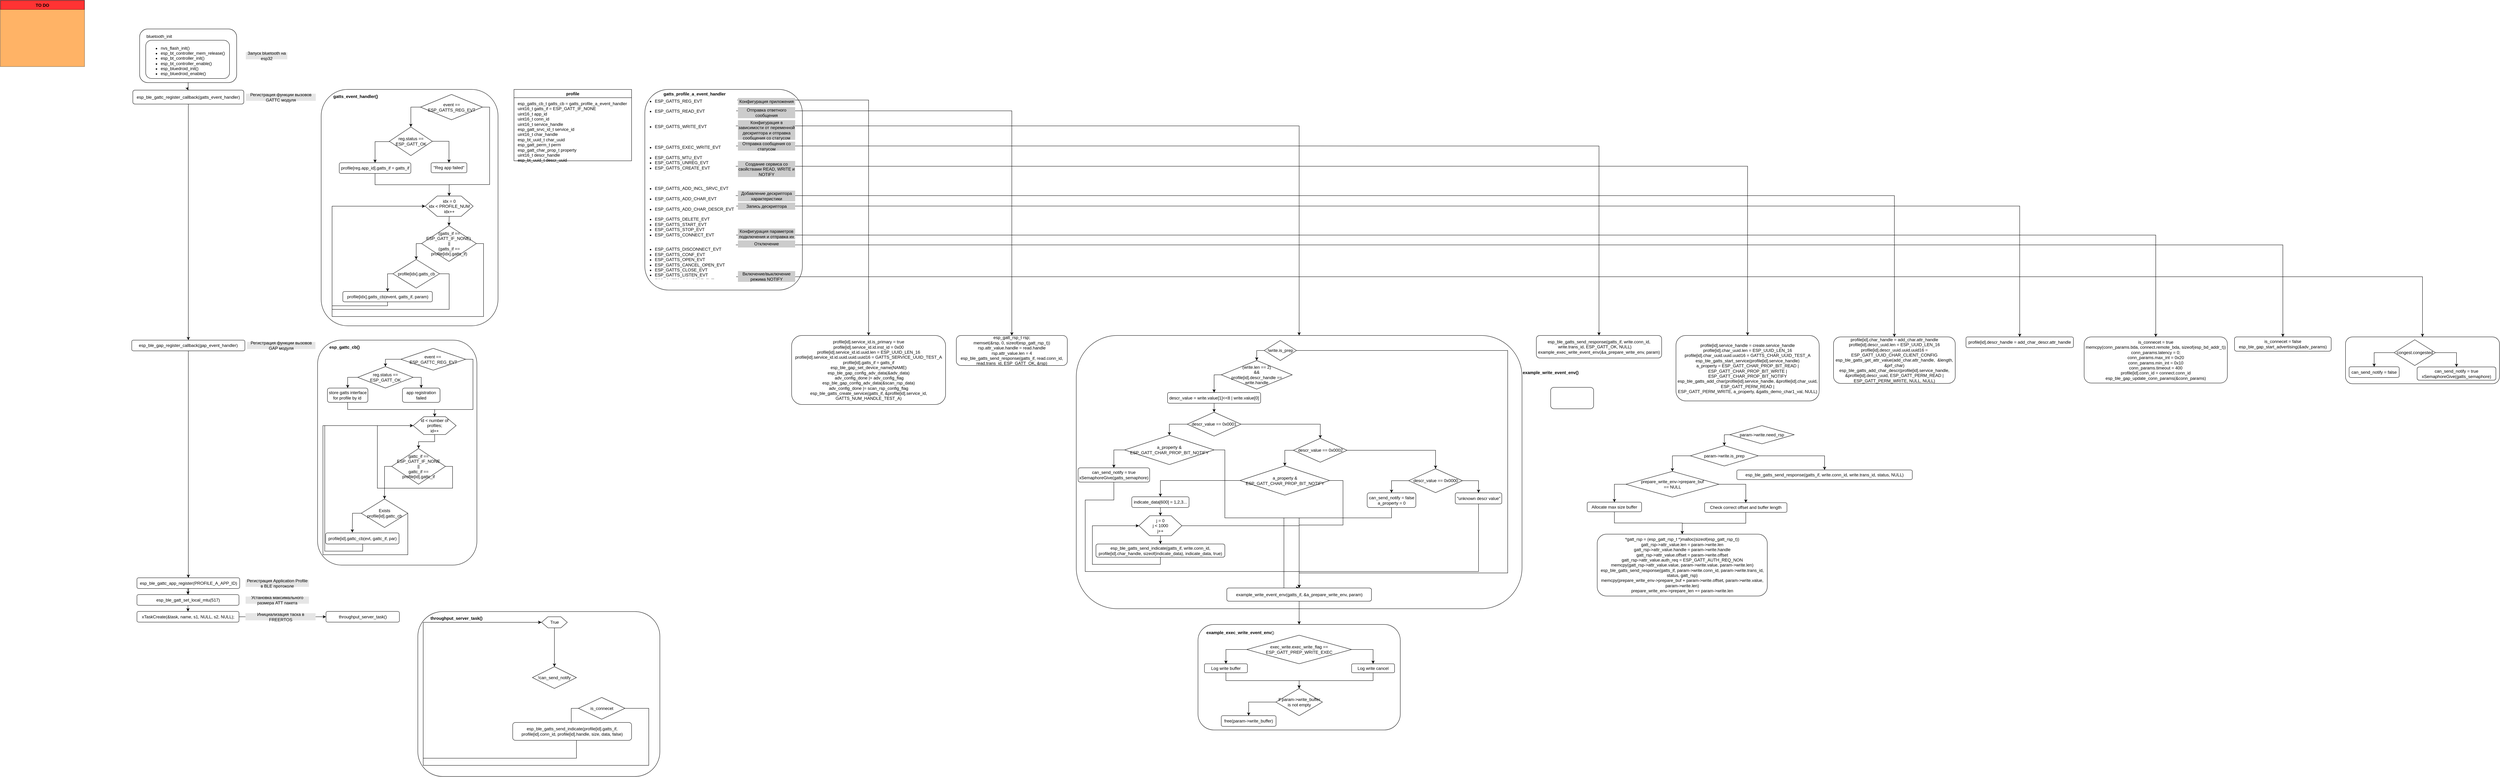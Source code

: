 <mxfile pages="1" version="11.2.3" type="github"><diagram id="eFUau2l4br_zj7SqDC2r" name="Page-1"><mxGraphModel dx="1902" dy="1035" grid="1" gridSize="10" guides="1" tooltips="1" connect="1" arrows="1" fold="1" page="1" pageScale="1" pageWidth="827" pageHeight="1169" math="0" shadow="0"><root><mxCell id="0"/><mxCell id="1" parent="0"/><mxCell id="6s10F9vUZ3rD-auv1lYZ-20" value="" style="rounded=1;whiteSpace=wrap;html=1;" parent="1" vertex="1"><mxGeometry x="1840" y="289" width="440" height="561" as="geometry"/></mxCell><mxCell id="6s10F9vUZ3rD-auv1lYZ-25" value="&lt;ul&gt;&lt;li&gt;ESP_GATTS_REG_EVT&lt;br&gt;&lt;br&gt;&lt;/li&gt;&lt;li&gt;ESP_GATTS_READ_EVT&lt;br&gt;&lt;br&gt;&lt;br&gt;&lt;/li&gt;&lt;li&gt;ESP_GATTS_WRITE_EVT&lt;br&gt;&lt;br&gt;&lt;br&gt;&lt;br&gt;&lt;/li&gt;&lt;li&gt;ESP_GATTS_EXEC_WRITE_EVT&lt;br&gt;&lt;br&gt;&lt;/li&gt;&lt;li&gt;ESP_GATTS_MTU_EVT&lt;br&gt;&lt;/li&gt;&lt;li&gt;ESP_GATTS_UNREG_EVT&lt;br&gt;&lt;/li&gt;&lt;li&gt;ESP_GATTS_CREATE_EVT&lt;br&gt;&lt;br&gt;&lt;br&gt;&lt;br&gt;&lt;/li&gt;&lt;li&gt;ESP_GATTS_ADD_INCL_SRVC_EVT&lt;br&gt;&lt;br&gt;&lt;/li&gt;&lt;li&gt;ESP_GATTS_ADD_CHAR_EVT&lt;br&gt;&lt;br&gt;&lt;/li&gt;&lt;li&gt;ESP_GATTS_ADD_CHAR_DESCR_EVT&lt;br&gt;&lt;br&gt;&lt;/li&gt;&lt;li&gt;ESP_GATTS_DELETE_EVT&lt;br&gt;&lt;/li&gt;&lt;li&gt;ESP_GATTS_START_EVT&lt;br&gt;&lt;/li&gt;&lt;li&gt;ESP_GATTS_STOP_EVT&lt;br&gt;&lt;/li&gt;&lt;li&gt;ESP_GATTS_CONNECT_EVT&lt;br&gt;&lt;br&gt;&lt;/li&gt;&lt;/ul&gt;&lt;ul&gt;&lt;li&gt;ESP_GATTS_DISCONNECT_EVT&lt;br&gt;&lt;/li&gt;&lt;li&gt;ESP_GATTS_CONF_EVT&lt;br&gt;&lt;/li&gt;&lt;li&gt;ESP_GATTS_OPEN_EVT&lt;br&gt;&lt;/li&gt;&lt;li&gt;ESP_GATTS_CANCEL_OPEN_EVT&lt;br&gt;&lt;/li&gt;&lt;li&gt;ESP_GATTS_CLOSE_EVT&lt;br&gt;&lt;/li&gt;&lt;li&gt;ESP_GATTS_LISTEN_EVT&lt;br&gt;&lt;/li&gt;&lt;li&gt;ESP_GATTS_CONGEST_EVT&lt;br&gt;&lt;/li&gt;&lt;/ul&gt;" style="text;strokeColor=none;fillColor=none;html=1;whiteSpace=wrap;verticalAlign=middle;overflow=hidden;" parent="1" vertex="1"><mxGeometry x="1826" y="300" width="268" height="520" as="geometry"/></mxCell><mxCell id="6s10F9vUZ3rD-auv1lYZ-80" value="" style="rounded=1;whiteSpace=wrap;html=1;" parent="1" vertex="1"><mxGeometry x="6590" y="981" width="430" height="131" as="geometry"/></mxCell><mxCell id="vi2UaMDepS9Frm1sNCg7-20" value="" style="rounded=1;whiteSpace=wrap;html=1;shadow=0;fillColor=#FFFFFF;" parent="1" vertex="1"><mxGeometry x="926" y="990" width="445" height="629" as="geometry"/></mxCell><mxCell id="jvg7E0xUtV_aagMApHEI-1" value="" style="rounded=1;whiteSpace=wrap;html=1;shadow=0;fillColor=#FFFFFF;" parent="1" vertex="1"><mxGeometry x="936" y="289" width="494" height="661" as="geometry"/></mxCell><mxCell id="jvg7E0xUtV_aagMApHEI-19" style="edgeStyle=orthogonalEdgeStyle;rounded=0;orthogonalLoop=1;jettySize=auto;html=1;exitX=0.5;exitY=1;exitDx=0;exitDy=0;" parent="1" source="jvg7E0xUtV_aagMApHEI-21" target="jvg7E0xUtV_aagMApHEI-24" edge="1"><mxGeometry relative="1" as="geometry"/></mxCell><mxCell id="jvg7E0xUtV_aagMApHEI-21" value="" style="rounded=1;whiteSpace=wrap;html=1;" parent="1" vertex="1"><mxGeometry x="429" y="120" width="271" height="150" as="geometry"/></mxCell><mxCell id="jvg7E0xUtV_aagMApHEI-22" value="Запуск bluetooth на esp32" style="text;html=1;strokeColor=none;fillColor=#E6E6E6;align=center;verticalAlign=middle;whiteSpace=wrap;rounded=0;" parent="1" vertex="1"><mxGeometry x="725.5" y="185" width="116" height="20" as="geometry"/></mxCell><mxCell id="jvg7E0xUtV_aagMApHEI-23" style="edgeStyle=orthogonalEdgeStyle;rounded=0;orthogonalLoop=1;jettySize=auto;html=1;exitX=0.5;exitY=1;exitDx=0;exitDy=0;entryX=0.5;entryY=0;entryDx=0;entryDy=0;" parent="1" source="jvg7E0xUtV_aagMApHEI-24" target="jvg7E0xUtV_aagMApHEI-94" edge="1"><mxGeometry relative="1" as="geometry"/></mxCell><mxCell id="jvg7E0xUtV_aagMApHEI-24" value="esp_ble_gattc_register_callback(gatts_event_handler)" style="rounded=1;whiteSpace=wrap;html=1;align=center;" parent="1" vertex="1"><mxGeometry x="410" y="291" width="310" height="39" as="geometry"/></mxCell><mxCell id="jvg7E0xUtV_aagMApHEI-25" style="edgeStyle=orthogonalEdgeStyle;rounded=0;orthogonalLoop=1;jettySize=auto;html=1;exitX=0.5;exitY=1;exitDx=0;exitDy=0;" parent="1" source="jvg7E0xUtV_aagMApHEI-27" target="jvg7E0xUtV_aagMApHEI-31" edge="1"><mxGeometry relative="1" as="geometry"/></mxCell><mxCell id="jvg7E0xUtV_aagMApHEI-26" style="edgeStyle=orthogonalEdgeStyle;rounded=0;orthogonalLoop=1;jettySize=auto;html=1;exitX=0.5;exitY=1;exitDx=0;exitDy=0;entryX=0.5;entryY=0;entryDx=0;entryDy=0;" parent="1" source="jvg7E0xUtV_aagMApHEI-27" target="jvg7E0xUtV_aagMApHEI-31" edge="1"><mxGeometry relative="1" as="geometry"/></mxCell><mxCell id="jvg7E0xUtV_aagMApHEI-27" value="esp_ble_gattc_app_register(PROFILE_A_APP_ID)" style="rounded=1;whiteSpace=wrap;html=1;" parent="1" vertex="1"><mxGeometry x="421.5" y="1654.5" width="287" height="30" as="geometry"/></mxCell><mxCell id="jvg7E0xUtV_aagMApHEI-28" value="Регистрация функции вызовов&lt;br&gt;GATTC модуля" style="text;html=1;strokeColor=none;fillColor=#E6E6E6;align=center;verticalAlign=middle;whiteSpace=wrap;rounded=0;" parent="1" vertex="1"><mxGeometry x="726" y="301" width="195" height="20" as="geometry"/></mxCell><mxCell id="jvg7E0xUtV_aagMApHEI-29" style="edgeStyle=orthogonalEdgeStyle;rounded=0;orthogonalLoop=1;jettySize=auto;html=1;exitX=0.5;exitY=1;exitDx=0;exitDy=0;entryX=0.5;entryY=0;entryDx=0;entryDy=0;" parent="1" source="jvg7E0xUtV_aagMApHEI-31" target="jvg7E0xUtV_aagMApHEI-34" edge="1"><mxGeometry relative="1" as="geometry"/></mxCell><mxCell id="jvg7E0xUtV_aagMApHEI-31" value="&lt;span class=&quot;pl-c1&quot;&gt;esp_ble_gatt_set_local_mtu&lt;/span&gt;(&lt;span class=&quot;pl-c1&quot;&gt;517&lt;/span&gt;)" style="rounded=1;whiteSpace=wrap;html=1;" parent="1" vertex="1"><mxGeometry x="421.5" y="1701.5" width="285" height="30" as="geometry"/></mxCell><mxCell id="jvg7E0xUtV_aagMApHEI-32" style="edgeStyle=orthogonalEdgeStyle;rounded=0;orthogonalLoop=1;jettySize=auto;html=1;exitX=1;exitY=0.5;exitDx=0;exitDy=0;" parent="1" source="jvg7E0xUtV_aagMApHEI-34" target="jvg7E0xUtV_aagMApHEI-53" edge="1"><mxGeometry relative="1" as="geometry"/></mxCell><mxCell id="jvg7E0xUtV_aagMApHEI-34" value="&lt;span class=&quot;pl-c1&quot;&gt;xTaskCreate&lt;/span&gt;(&amp;amp;task, &lt;span class=&quot;pl-s&quot;&gt;&lt;span class=&quot;pl-pds&quot;&gt;name&lt;/span&gt;&lt;span class=&quot;pl-pds&quot;&gt;&lt;/span&gt;&lt;/span&gt;, &lt;span class=&quot;pl-c1&quot;&gt;s1&lt;/span&gt;, &lt;span class=&quot;pl-c1&quot;&gt;NULL&lt;/span&gt;, s&lt;span class=&quot;pl-c1&quot;&gt;2&lt;/span&gt;, &lt;span class=&quot;pl-c1&quot;&gt;NULL&lt;/span&gt;);" style="rounded=1;whiteSpace=wrap;html=1;" parent="1" vertex="1"><mxGeometry x="421.5" y="1748.5" width="285" height="30" as="geometry"/></mxCell><mxCell id="jvg7E0xUtV_aagMApHEI-40" value="Регистрация Application Profile&lt;br&gt;в BLE протоколе" style="text;html=1;strokeColor=none;fillColor=#E6E6E6;align=center;verticalAlign=middle;whiteSpace=wrap;rounded=0;" parent="1" vertex="1"><mxGeometry x="725" y="1660" width="177" height="20" as="geometry"/></mxCell><mxCell id="jvg7E0xUtV_aagMApHEI-50" value="Установка максимального размера ATT пакета" style="text;html=1;strokeColor=none;fillColor=#E6E6E6;align=center;verticalAlign=middle;whiteSpace=wrap;rounded=0;" parent="1" vertex="1"><mxGeometry x="725" y="1707" width="177" height="20" as="geometry"/></mxCell><mxCell id="jvg7E0xUtV_aagMApHEI-51" value="Инициализация таска в FREERTOS" style="text;html=1;strokeColor=none;fillColor=#E6E6E6;align=center;verticalAlign=middle;whiteSpace=wrap;rounded=0;" parent="1" vertex="1"><mxGeometry x="724.5" y="1753.5" width="196" height="20" as="geometry"/></mxCell><mxCell id="jvg7E0xUtV_aagMApHEI-53" value="throughput_server_task()" style="rounded=1;whiteSpace=wrap;html=1;shadow=0;fillColor=#FFFFFF;" parent="1" vertex="1"><mxGeometry x="949.5" y="1748.5" width="205" height="30" as="geometry"/></mxCell><mxCell id="jvg7E0xUtV_aagMApHEI-79" value="TO DO" style="swimlane;fontStyle=1;childLayout=stackLayout;horizontal=1;startSize=26;fillColor=#FF3333;horizontalStack=0;resizeParent=1;resizeParentMax=0;resizeLast=0;collapsible=1;marginBottom=0;shadow=0;" parent="1" vertex="1"><mxGeometry x="40" y="40" width="235" height="185" as="geometry"><mxRectangle x="825" y="28" width="65" height="26" as="alternateBounds"/></mxGeometry></mxCell><mxCell id="jvg7E0xUtV_aagMApHEI-80" value="" style="text;strokeColor=none;fillColor=#FFB366;align=left;verticalAlign=top;spacingLeft=4;spacingRight=4;overflow=hidden;rotatable=0;points=[[0,0.5],[1,0.5]];portConstraint=eastwest;" parent="jvg7E0xUtV_aagMApHEI-79" vertex="1"><mxGeometry y="26" width="235" height="26" as="geometry"/></mxCell><mxCell id="jvg7E0xUtV_aagMApHEI-81" value="" style="text;html=1;strokeColor=none;fillColor=#FFB366;align=left;verticalAlign=middle;whiteSpace=wrap;rounded=0;" parent="jvg7E0xUtV_aagMApHEI-79" vertex="1"><mxGeometry y="52" width="235" height="20" as="geometry"/></mxCell><mxCell id="jvg7E0xUtV_aagMApHEI-82" value="" style="text;strokeColor=none;fillColor=#FFB366;align=left;verticalAlign=top;spacingLeft=4;spacingRight=4;overflow=hidden;rotatable=0;points=[[0,0.5],[1,0.5]];portConstraint=eastwest;" parent="jvg7E0xUtV_aagMApHEI-79" vertex="1"><mxGeometry y="72" width="235" height="26" as="geometry"/></mxCell><mxCell id="jvg7E0xUtV_aagMApHEI-83" value="" style="text;strokeColor=none;fillColor=#FFB366;align=left;verticalAlign=top;spacingLeft=4;spacingRight=4;overflow=hidden;rotatable=0;points=[[0,0.5],[1,0.5]];portConstraint=eastwest;" parent="jvg7E0xUtV_aagMApHEI-79" vertex="1"><mxGeometry y="98" width="235" height="27" as="geometry"/></mxCell><mxCell id="jvg7E0xUtV_aagMApHEI-84" value="" style="text;html=1;strokeColor=none;fillColor=#FFB366;align=left;verticalAlign=middle;whiteSpace=wrap;rounded=0;shadow=0;" parent="jvg7E0xUtV_aagMApHEI-79" vertex="1"><mxGeometry y="125" width="235" height="20" as="geometry"/></mxCell><mxCell id="jvg7E0xUtV_aagMApHEI-85" value="" style="text;html=1;strokeColor=none;fillColor=#FFB366;align=left;verticalAlign=middle;whiteSpace=wrap;rounded=0;shadow=0;" parent="jvg7E0xUtV_aagMApHEI-79" vertex="1"><mxGeometry y="145" width="235" height="20" as="geometry"/></mxCell><mxCell id="jvg7E0xUtV_aagMApHEI-86" value="" style="text;html=1;strokeColor=none;fillColor=#FFB366;align=left;verticalAlign=middle;whiteSpace=wrap;rounded=0;shadow=0;" parent="jvg7E0xUtV_aagMApHEI-79" vertex="1"><mxGeometry y="165" width="235" height="20" as="geometry"/></mxCell><mxCell id="jvg7E0xUtV_aagMApHEI-93" style="edgeStyle=orthogonalEdgeStyle;rounded=0;orthogonalLoop=1;jettySize=auto;html=1;exitX=0.5;exitY=1;exitDx=0;exitDy=0;entryX=0.5;entryY=0;entryDx=0;entryDy=0;" parent="1" source="jvg7E0xUtV_aagMApHEI-94" target="jvg7E0xUtV_aagMApHEI-27" edge="1"><mxGeometry relative="1" as="geometry"/></mxCell><mxCell id="jvg7E0xUtV_aagMApHEI-94" value="esp_ble_gap_register_callback(gap_event_handler)" style="rounded=1;whiteSpace=wrap;html=1;fillColor=none;" parent="1" vertex="1"><mxGeometry x="407" y="990" width="316" height="30" as="geometry"/></mxCell><mxCell id="jvg7E0xUtV_aagMApHEI-95" value="Регистрация функции вызовов&lt;br&gt;GAP модуля" style="text;html=1;strokeColor=none;fillColor=#E6E6E6;align=center;verticalAlign=middle;whiteSpace=wrap;rounded=0;" parent="1" vertex="1"><mxGeometry x="729" y="995" width="191" height="20" as="geometry"/></mxCell><mxCell id="jvg7E0xUtV_aagMApHEI-112" value="&lt;b&gt;gatts_event_handler()&lt;/b&gt;" style="text;html=1;strokeColor=none;fillColor=none;align=left;verticalAlign=middle;whiteSpace=wrap;rounded=0;shadow=0;" parent="1" vertex="1"><mxGeometry x="967.5" y="299" width="158" height="20" as="geometry"/></mxCell><mxCell id="jvg7E0xUtV_aagMApHEI-257" value="bluetooth_init" style="text;html=1;strokeColor=none;fillColor=none;align=left;verticalAlign=middle;whiteSpace=wrap;rounded=0;" parent="1" vertex="1"><mxGeometry x="445.5" y="131.333" width="40" height="20" as="geometry"/></mxCell><mxCell id="jvg7E0xUtV_aagMApHEI-16" value="" style="rounded=1;whiteSpace=wrap;html=1;" parent="1" vertex="1"><mxGeometry x="446" y="151.5" width="234" height="107" as="geometry"/></mxCell><mxCell id="jvg7E0xUtV_aagMApHEI-17" value="&lt;ul&gt;&lt;li&gt;nvs_flash_init()&lt;/li&gt;&lt;li&gt;esp_bt_controller_mem_release()&lt;/li&gt;&lt;li&gt;esp_bt_controller_init()&lt;/li&gt;&lt;li&gt;esp_bt_controller_enable()&lt;/li&gt;&lt;li&gt;esp_bluedroid_init()&lt;/li&gt;&lt;li&gt;esp_bluedroid_enable()&lt;/li&gt;&lt;/ul&gt;" style="text;strokeColor=none;fillColor=none;html=1;whiteSpace=wrap;verticalAlign=middle;overflow=hidden;" parent="1" vertex="1"><mxGeometry x="446" y="151.5" width="228" height="104" as="geometry"/></mxCell><mxCell id="vi2UaMDepS9Frm1sNCg7-24" value="&lt;b&gt;esp_gattc_cb()&lt;/b&gt;" style="text;html=1;strokeColor=none;fillColor=none;align=left;verticalAlign=middle;whiteSpace=wrap;rounded=0;shadow=0;" parent="1" vertex="1"><mxGeometry x="957" y="999.5" width="158" height="20" as="geometry"/></mxCell><mxCell id="vi2UaMDepS9Frm1sNCg7-44" style="edgeStyle=orthogonalEdgeStyle;rounded=0;orthogonalLoop=1;jettySize=auto;html=1;exitX=0;exitY=0.5;exitDx=0;exitDy=0;" parent="1" source="vi2UaMDepS9Frm1sNCg7-42" target="vi2UaMDepS9Frm1sNCg7-43" edge="1"><mxGeometry relative="1" as="geometry"/></mxCell><mxCell id="vi2UaMDepS9Frm1sNCg7-52" style="edgeStyle=orthogonalEdgeStyle;rounded=0;orthogonalLoop=1;jettySize=auto;html=1;exitX=1;exitY=0.5;exitDx=0;exitDy=0;entryX=0.5;entryY=0;entryDx=0;entryDy=0;" parent="1" source="vi2UaMDepS9Frm1sNCg7-42" target="vi2UaMDepS9Frm1sNCg7-51" edge="1"><mxGeometry relative="1" as="geometry"><Array as="points"><mxPoint x="1360" y="1044"/><mxPoint x="1360" y="1184"/><mxPoint x="1253" y="1184"/></Array></mxGeometry></mxCell><mxCell id="vi2UaMDepS9Frm1sNCg7-42" value="event ==&amp;nbsp; ESP_GATTC_REG_EVT" style="rhombus;whiteSpace=wrap;html=1;fillColor=#FFFFFF;" parent="1" vertex="1"><mxGeometry x="1158.5" y="1013" width="181" height="61" as="geometry"/></mxCell><mxCell id="vi2UaMDepS9Frm1sNCg7-45" style="edgeStyle=orthogonalEdgeStyle;rounded=0;orthogonalLoop=1;jettySize=auto;html=1;exitX=0;exitY=0.5;exitDx=0;exitDy=0;" parent="1" source="vi2UaMDepS9Frm1sNCg7-43" target="vi2UaMDepS9Frm1sNCg7-46" edge="1"><mxGeometry relative="1" as="geometry"><mxPoint x="993" y="1144" as="targetPoint"/></mxGeometry></mxCell><mxCell id="vi2UaMDepS9Frm1sNCg7-49" style="edgeStyle=orthogonalEdgeStyle;rounded=0;orthogonalLoop=1;jettySize=auto;html=1;exitX=1;exitY=0.5;exitDx=0;exitDy=0;" parent="1" source="vi2UaMDepS9Frm1sNCg7-43" target="vi2UaMDepS9Frm1sNCg7-50" edge="1"><mxGeometry relative="1" as="geometry"><mxPoint x="1213" y="1124" as="targetPoint"/></mxGeometry></mxCell><mxCell id="vi2UaMDepS9Frm1sNCg7-43" value="reg.status == ESP_GATT_OK" style="rhombus;whiteSpace=wrap;html=1;fillColor=#FFFFFF;" parent="1" vertex="1"><mxGeometry x="1038" y="1064" width="155" height="60" as="geometry"/></mxCell><mxCell id="vi2UaMDepS9Frm1sNCg7-53" style="edgeStyle=orthogonalEdgeStyle;rounded=0;orthogonalLoop=1;jettySize=auto;html=1;exitX=0.5;exitY=1;exitDx=0;exitDy=0;" parent="1" source="vi2UaMDepS9Frm1sNCg7-46" target="vi2UaMDepS9Frm1sNCg7-51" edge="1"><mxGeometry relative="1" as="geometry"/></mxCell><mxCell id="vi2UaMDepS9Frm1sNCg7-46" value="store gatts interface for profile by id&amp;nbsp;" style="rounded=1;whiteSpace=wrap;html=1;" parent="1" vertex="1"><mxGeometry x="953.5" y="1124" width="113" height="40" as="geometry"/></mxCell><mxCell id="vi2UaMDepS9Frm1sNCg7-50" value="app registration failed" style="rounded=1;whiteSpace=wrap;html=1;" parent="1" vertex="1"><mxGeometry x="1163" y="1124" width="105" height="40" as="geometry"/></mxCell><mxCell id="vi2UaMDepS9Frm1sNCg7-55" style="edgeStyle=orthogonalEdgeStyle;rounded=0;orthogonalLoop=1;jettySize=auto;html=1;exitX=0.5;exitY=1;exitDx=0;exitDy=0;entryX=0.5;entryY=0;entryDx=0;entryDy=0;" parent="1" source="vi2UaMDepS9Frm1sNCg7-51" target="vi2UaMDepS9Frm1sNCg7-54" edge="1"><mxGeometry relative="1" as="geometry"/></mxCell><mxCell id="vi2UaMDepS9Frm1sNCg7-51" value="id &amp;lt; number of profiles;&lt;br&gt;id++" style="shape=hexagon;perimeter=hexagonPerimeter2;whiteSpace=wrap;html=1;" parent="1" vertex="1"><mxGeometry x="1193" y="1204" width="120" height="50" as="geometry"/></mxCell><mxCell id="vi2UaMDepS9Frm1sNCg7-57" style="edgeStyle=orthogonalEdgeStyle;rounded=0;orthogonalLoop=1;jettySize=auto;html=1;exitX=0;exitY=0.5;exitDx=0;exitDy=0;entryX=0.5;entryY=0;entryDx=0;entryDy=0;" parent="1" source="vi2UaMDepS9Frm1sNCg7-54" target="vi2UaMDepS9Frm1sNCg7-56" edge="1"><mxGeometry relative="1" as="geometry"/></mxCell><mxCell id="vi2UaMDepS9Frm1sNCg7-58" style="edgeStyle=orthogonalEdgeStyle;rounded=0;orthogonalLoop=1;jettySize=auto;html=1;exitX=1;exitY=0.5;exitDx=0;exitDy=0;entryX=0;entryY=0.5;entryDx=0;entryDy=0;" parent="1" source="vi2UaMDepS9Frm1sNCg7-54" target="vi2UaMDepS9Frm1sNCg7-51" edge="1"><mxGeometry relative="1" as="geometry"><Array as="points"><mxPoint x="1303" y="1343"/><mxPoint x="1303" y="1404"/><mxPoint x="1093" y="1404"/><mxPoint x="1093" y="1229"/></Array></mxGeometry></mxCell><mxCell id="vi2UaMDepS9Frm1sNCg7-54" value="gattc_if == ESP_GATT_IF_NONE&lt;br&gt;||&lt;br&gt;gattc_if == profile[id].gattc_if" style="rhombus;whiteSpace=wrap;html=1;fillColor=#FFFFFF;" parent="1" vertex="1"><mxGeometry x="1133" y="1293" width="150" height="100" as="geometry"/></mxCell><mxCell id="vi2UaMDepS9Frm1sNCg7-59" style="edgeStyle=orthogonalEdgeStyle;rounded=0;orthogonalLoop=1;jettySize=auto;html=1;exitX=0;exitY=0.5;exitDx=0;exitDy=0;" parent="1" source="vi2UaMDepS9Frm1sNCg7-56" edge="1"><mxGeometry relative="1" as="geometry"><mxPoint x="1023" y="1528" as="targetPoint"/></mxGeometry></mxCell><mxCell id="vi2UaMDepS9Frm1sNCg7-62" style="edgeStyle=orthogonalEdgeStyle;rounded=0;orthogonalLoop=1;jettySize=auto;html=1;exitX=1;exitY=0.5;exitDx=0;exitDy=0;entryX=0;entryY=0.5;entryDx=0;entryDy=0;" parent="1" source="vi2UaMDepS9Frm1sNCg7-56" target="vi2UaMDepS9Frm1sNCg7-51" edge="1"><mxGeometry relative="1" as="geometry"><Array as="points"><mxPoint x="1178" y="1590"/><mxPoint x="941" y="1590"/><mxPoint x="941" y="1229"/></Array></mxGeometry></mxCell><mxCell id="vi2UaMDepS9Frm1sNCg7-56" value="Exists profile[id].gattc_cb" style="rhombus;whiteSpace=wrap;html=1;fillColor=#FFFFFF;" parent="1" vertex="1"><mxGeometry x="1048" y="1434" width="130" height="80" as="geometry"/></mxCell><mxCell id="vi2UaMDepS9Frm1sNCg7-61" style="edgeStyle=orthogonalEdgeStyle;rounded=0;orthogonalLoop=1;jettySize=auto;html=1;exitX=0.5;exitY=1;exitDx=0;exitDy=0;entryX=0;entryY=0.5;entryDx=0;entryDy=0;" parent="1" source="vi2UaMDepS9Frm1sNCg7-60" target="vi2UaMDepS9Frm1sNCg7-51" edge="1"><mxGeometry relative="1" as="geometry"><Array as="points"><mxPoint x="1052" y="1560"/><mxPoint x="1052" y="1580"/><mxPoint x="946" y="1580"/><mxPoint x="946" y="1229"/></Array></mxGeometry></mxCell><mxCell id="vi2UaMDepS9Frm1sNCg7-60" value="profile[id].gattc_cb(evt, gattc_if, par)" style="rounded=1;whiteSpace=wrap;html=1;" parent="1" vertex="1"><mxGeometry x="948.5" y="1529" width="205" height="31" as="geometry"/></mxCell><mxCell id="q0NPj6BYGM8dbdWIDjN2-1" value="" style="rounded=1;whiteSpace=wrap;html=1;" parent="1" vertex="1"><mxGeometry x="1206" y="1749" width="676" height="461" as="geometry"/></mxCell><mxCell id="q0NPj6BYGM8dbdWIDjN2-2" value="&lt;b&gt;throughput_server_task()&lt;/b&gt;" style="text;html=1;strokeColor=none;fillColor=none;align=center;verticalAlign=middle;whiteSpace=wrap;rounded=0;" parent="1" vertex="1"><mxGeometry x="1294" y="1757.5" width="40" height="20" as="geometry"/></mxCell><mxCell id="q0NPj6BYGM8dbdWIDjN2-9" style="edgeStyle=orthogonalEdgeStyle;rounded=0;orthogonalLoop=1;jettySize=auto;html=1;exitX=0.5;exitY=1;exitDx=0;exitDy=0;entryX=0.5;entryY=0;entryDx=0;entryDy=0;" parent="1" source="q0NPj6BYGM8dbdWIDjN2-5" target="q0NPj6BYGM8dbdWIDjN2-10" edge="1"><mxGeometry relative="1" as="geometry"><mxPoint x="1588" y="1834" as="targetPoint"/></mxGeometry></mxCell><mxCell id="q0NPj6BYGM8dbdWIDjN2-5" value="&lt;div&gt;True&lt;/div&gt;" style="shape=hexagon;perimeter=hexagonPerimeter2;whiteSpace=wrap;html=1;" parent="1" vertex="1"><mxGeometry x="1551.5" y="1763.5" width="72" height="31" as="geometry"/></mxCell><mxCell id="q0NPj6BYGM8dbdWIDjN2-10" value="!can_send_notify" style="rhombus;whiteSpace=wrap;html=1;" parent="1" vertex="1"><mxGeometry x="1526" y="1903" width="123" height="61" as="geometry"/></mxCell><mxCell id="q0NPj6BYGM8dbdWIDjN2-18" style="edgeStyle=orthogonalEdgeStyle;rounded=0;orthogonalLoop=1;jettySize=auto;html=1;exitX=0;exitY=0.5;exitDx=0;exitDy=0;entryX=0.5;entryY=0;entryDx=0;entryDy=0;" parent="1" source="q0NPj6BYGM8dbdWIDjN2-12" target="q0NPj6BYGM8dbdWIDjN2-17" edge="1"><mxGeometry relative="1" as="geometry"/></mxCell><mxCell id="JJbrT2ZbU0jKZ0vBMWvh-1" style="edgeStyle=orthogonalEdgeStyle;rounded=0;orthogonalLoop=1;jettySize=auto;html=1;exitX=1;exitY=0.5;exitDx=0;exitDy=0;" parent="1" source="q0NPj6BYGM8dbdWIDjN2-12" edge="1"><mxGeometry relative="1" as="geometry"><mxPoint x="1551" y="1779" as="targetPoint"/><mxPoint x="1501" y="2025" as="sourcePoint"/><Array as="points"><mxPoint x="1851" y="2019"/><mxPoint x="1851" y="2179"/><mxPoint x="1221" y="2179"/><mxPoint x="1221" y="1779"/></Array></mxGeometry></mxCell><mxCell id="q0NPj6BYGM8dbdWIDjN2-12" value="is_connecet" style="rhombus;whiteSpace=wrap;html=1;" parent="1" vertex="1"><mxGeometry x="1654.5" y="1989" width="130" height="61" as="geometry"/></mxCell><mxCell id="q0NPj6BYGM8dbdWIDjN2-20" style="edgeStyle=orthogonalEdgeStyle;rounded=0;orthogonalLoop=1;jettySize=auto;html=1;exitX=0.5;exitY=1;exitDx=0;exitDy=0;entryX=0;entryY=0.5;entryDx=0;entryDy=0;" parent="1" source="q0NPj6BYGM8dbdWIDjN2-17" target="q0NPj6BYGM8dbdWIDjN2-5" edge="1"><mxGeometry relative="1" as="geometry"><mxPoint x="1337.667" y="2123.5" as="targetPoint"/><Array as="points"><mxPoint x="1649" y="2159"/><mxPoint x="1221" y="2159"/><mxPoint x="1221" y="1779"/></Array></mxGeometry></mxCell><mxCell id="q0NPj6BYGM8dbdWIDjN2-17" value="esp_ble_gatts_send_indicate(profile[id].gatts_if, profile[id].conn_id, profile[id].handle, size, data, false)" style="rounded=1;whiteSpace=wrap;html=1;" parent="1" vertex="1"><mxGeometry x="1471" y="2059" width="332" height="50" as="geometry"/></mxCell><mxCell id="q0NPj6BYGM8dbdWIDjN2-23" value="profile" style="swimlane;" parent="1" vertex="1"><mxGeometry x="1474.5" y="289.071" width="328.5" height="199.5" as="geometry"><mxRectangle x="1440" y="751" width="70" height="23" as="alternateBounds"/></mxGeometry></mxCell><mxCell id="q0NPj6BYGM8dbdWIDjN2-25" value="&lt;div&gt;&lt;div&gt;esp_gatts_cb_t gatts_cb =&amp;nbsp;gatts_profile_a_event_handler&amp;nbsp;&lt;/div&gt;&lt;div&gt;uint16_t gatts_if =&amp;nbsp;ESP_GATT_IF_NONE&lt;/div&gt;&lt;div&gt;uint16_t app_id&lt;/div&gt;&lt;div&gt;uint16_t conn_id&lt;/div&gt;&lt;div&gt;uint16_t service_handle&lt;/div&gt;&lt;div&gt;esp_gatt_srvc_id_t service_id&lt;/div&gt;&lt;div&gt;uint16_t char_handle&lt;/div&gt;&lt;div&gt;esp_bt_uuid_t char_uuid&lt;/div&gt;&lt;div&gt;esp_gatt_perm_t perm&lt;/div&gt;&lt;div&gt;esp_gatt_char_prop_t property&lt;/div&gt;&lt;div&gt;uint16_t descr_handle&lt;/div&gt;&lt;div&gt;esp_bt_uuid_t descr_uuid&lt;/div&gt;&lt;/div&gt;" style="text;html=1;resizable=0;points=[];autosize=1;align=left;verticalAlign=top;spacingTop=-4;" parent="q0NPj6BYGM8dbdWIDjN2-23" vertex="1"><mxGeometry x="8.5" y="29.5" width="320" height="170" as="geometry"/></mxCell><mxCell id="6s10F9vUZ3rD-auv1lYZ-3" style="edgeStyle=orthogonalEdgeStyle;rounded=0;orthogonalLoop=1;jettySize=auto;html=1;exitX=0;exitY=0.5;exitDx=0;exitDy=0;entryX=0.5;entryY=0;entryDx=0;entryDy=0;" parent="1" source="6s10F9vUZ3rD-auv1lYZ-1" target="6s10F9vUZ3rD-auv1lYZ-2" edge="1"><mxGeometry relative="1" as="geometry"/></mxCell><mxCell id="6s10F9vUZ3rD-auv1lYZ-9" style="edgeStyle=orthogonalEdgeStyle;rounded=0;orthogonalLoop=1;jettySize=auto;html=1;exitX=1;exitY=0.5;exitDx=0;exitDy=0;entryX=0.5;entryY=0;entryDx=0;entryDy=0;" parent="1" source="6s10F9vUZ3rD-auv1lYZ-1" target="6s10F9vUZ3rD-auv1lYZ-8" edge="1"><mxGeometry relative="1" as="geometry"><Array as="points"><mxPoint x="1386.5" y="338"/><mxPoint x="1406.5" y="338"/><mxPoint x="1406.5" y="555"/><mxPoint x="1293.5" y="555"/></Array></mxGeometry></mxCell><mxCell id="6s10F9vUZ3rD-auv1lYZ-1" value="event == ESP_GATTS_REG_EVT" style="rhombus;whiteSpace=wrap;html=1;" parent="1" vertex="1"><mxGeometry x="1213.5" y="303" width="173" height="71" as="geometry"/></mxCell><mxCell id="6s10F9vUZ3rD-auv1lYZ-5" style="edgeStyle=orthogonalEdgeStyle;rounded=0;orthogonalLoop=1;jettySize=auto;html=1;exitX=0;exitY=0.5;exitDx=0;exitDy=0;entryX=0.5;entryY=0;entryDx=0;entryDy=0;" parent="1" source="6s10F9vUZ3rD-auv1lYZ-2" target="6s10F9vUZ3rD-auv1lYZ-4" edge="1"><mxGeometry relative="1" as="geometry"><Array as="points"><mxPoint x="1086.5" y="435"/></Array></mxGeometry></mxCell><mxCell id="6s10F9vUZ3rD-auv1lYZ-7" style="edgeStyle=orthogonalEdgeStyle;rounded=0;orthogonalLoop=1;jettySize=auto;html=1;exitX=1;exitY=0.5;exitDx=0;exitDy=0;entryX=0.5;entryY=0;entryDx=0;entryDy=0;" parent="1" source="6s10F9vUZ3rD-auv1lYZ-2" target="6s10F9vUZ3rD-auv1lYZ-6" edge="1"><mxGeometry relative="1" as="geometry"/></mxCell><mxCell id="6s10F9vUZ3rD-auv1lYZ-2" value="reg.status == ESP_GATT_OK" style="rhombus;whiteSpace=wrap;html=1;" parent="1" vertex="1"><mxGeometry x="1126.5" y="394" width="120" height="80" as="geometry"/></mxCell><mxCell id="6s10F9vUZ3rD-auv1lYZ-10" style="edgeStyle=orthogonalEdgeStyle;rounded=0;orthogonalLoop=1;jettySize=auto;html=1;exitX=0.5;exitY=1;exitDx=0;exitDy=0;entryX=0.5;entryY=0;entryDx=0;entryDy=0;" parent="1" source="6s10F9vUZ3rD-auv1lYZ-4" target="6s10F9vUZ3rD-auv1lYZ-8" edge="1"><mxGeometry relative="1" as="geometry"><mxPoint x="1216.5" y="584" as="targetPoint"/></mxGeometry></mxCell><mxCell id="6s10F9vUZ3rD-auv1lYZ-4" value="profile[reg.app_id].gatts_if = gatts_if" style="rounded=1;whiteSpace=wrap;html=1;" parent="1" vertex="1"><mxGeometry x="986.5" y="494" width="200" height="30" as="geometry"/></mxCell><mxCell id="6s10F9vUZ3rD-auv1lYZ-6" value="&quot;Reg app failed&quot;" style="rounded=1;whiteSpace=wrap;html=1;" parent="1" vertex="1"><mxGeometry x="1243" y="494" width="100" height="28" as="geometry"/></mxCell><mxCell id="6s10F9vUZ3rD-auv1lYZ-12" style="edgeStyle=orthogonalEdgeStyle;rounded=0;orthogonalLoop=1;jettySize=auto;html=1;exitX=0.5;exitY=1;exitDx=0;exitDy=0;entryX=0.5;entryY=0;entryDx=0;entryDy=0;" parent="1" source="6s10F9vUZ3rD-auv1lYZ-8" target="6s10F9vUZ3rD-auv1lYZ-11" edge="1"><mxGeometry relative="1" as="geometry"/></mxCell><mxCell id="6s10F9vUZ3rD-auv1lYZ-8" value="idx = 0&lt;br&gt;idx &amp;lt; PROFILE_NUM&lt;br&gt;idx++" style="shape=hexagon;perimeter=hexagonPerimeter2;whiteSpace=wrap;html=1;" parent="1" vertex="1"><mxGeometry x="1226.5" y="587" width="134" height="57" as="geometry"/></mxCell><mxCell id="6s10F9vUZ3rD-auv1lYZ-13" style="edgeStyle=orthogonalEdgeStyle;rounded=0;orthogonalLoop=1;jettySize=auto;html=1;exitX=1;exitY=0.5;exitDx=0;exitDy=0;entryX=0;entryY=0.5;entryDx=0;entryDy=0;" parent="1" source="6s10F9vUZ3rD-auv1lYZ-11" target="6s10F9vUZ3rD-auv1lYZ-8" edge="1"><mxGeometry relative="1" as="geometry"><Array as="points"><mxPoint x="1389.5" y="720"/><mxPoint x="1389.5" y="924"/><mxPoint x="966.5" y="924"/><mxPoint x="966.5" y="616"/></Array></mxGeometry></mxCell><mxCell id="6s10F9vUZ3rD-auv1lYZ-15" style="edgeStyle=orthogonalEdgeStyle;rounded=0;orthogonalLoop=1;jettySize=auto;html=1;exitX=0;exitY=0.5;exitDx=0;exitDy=0;entryX=0.5;entryY=0;entryDx=0;entryDy=0;" parent="1" source="6s10F9vUZ3rD-auv1lYZ-11" target="6s10F9vUZ3rD-auv1lYZ-14" edge="1"><mxGeometry relative="1" as="geometry"><Array as="points"><mxPoint x="1201.5" y="720"/></Array></mxGeometry></mxCell><mxCell id="6s10F9vUZ3rD-auv1lYZ-11" value="&lt;div&gt;(gatts_if == ESP_GATT_IF_NONE)&amp;nbsp;&lt;/div&gt;&lt;div&gt;||&lt;/div&gt;&lt;div&gt;&lt;span&gt;(gatts_if == profile[idx].gatts_if)&lt;/span&gt;&lt;/div&gt;" style="rhombus;whiteSpace=wrap;html=1;" parent="1" vertex="1"><mxGeometry x="1216.5" y="670" width="153" height="100" as="geometry"/></mxCell><mxCell id="6s10F9vUZ3rD-auv1lYZ-17" style="edgeStyle=orthogonalEdgeStyle;rounded=0;orthogonalLoop=1;jettySize=auto;html=1;exitX=0;exitY=0.5;exitDx=0;exitDy=0;entryX=0.5;entryY=0;entryDx=0;entryDy=0;" parent="1" source="6s10F9vUZ3rD-auv1lYZ-14" target="6s10F9vUZ3rD-auv1lYZ-16" edge="1"><mxGeometry relative="1" as="geometry"><Array as="points"><mxPoint x="1121.5" y="805"/></Array></mxGeometry></mxCell><mxCell id="6s10F9vUZ3rD-auv1lYZ-19" style="edgeStyle=orthogonalEdgeStyle;rounded=0;orthogonalLoop=1;jettySize=auto;html=1;exitX=1;exitY=0.5;exitDx=0;exitDy=0;entryX=0;entryY=0.5;entryDx=0;entryDy=0;" parent="1" source="6s10F9vUZ3rD-auv1lYZ-14" target="6s10F9vUZ3rD-auv1lYZ-8" edge="1"><mxGeometry relative="1" as="geometry"><Array as="points"><mxPoint x="1293.5" y="805"/><mxPoint x="1293.5" y="904"/><mxPoint x="966.5" y="904"/><mxPoint x="966.5" y="616"/></Array></mxGeometry></mxCell><mxCell id="6s10F9vUZ3rD-auv1lYZ-14" value="profile[idx].gatts_cb" style="rhombus;whiteSpace=wrap;html=1;" parent="1" vertex="1"><mxGeometry x="1136.5" y="764.5" width="130" height="80" as="geometry"/></mxCell><mxCell id="6s10F9vUZ3rD-auv1lYZ-18" style="edgeStyle=orthogonalEdgeStyle;rounded=0;orthogonalLoop=1;jettySize=auto;html=1;exitX=0.5;exitY=1;exitDx=0;exitDy=0;entryX=0;entryY=0.5;entryDx=0;entryDy=0;" parent="1" source="6s10F9vUZ3rD-auv1lYZ-16" target="6s10F9vUZ3rD-auv1lYZ-8" edge="1"><mxGeometry relative="1" as="geometry"><mxPoint x="1046.5" y="774" as="targetPoint"/><Array as="points"><mxPoint x="1121.5" y="894"/><mxPoint x="966.5" y="894"/><mxPoint x="966.5" y="616"/></Array></mxGeometry></mxCell><mxCell id="6s10F9vUZ3rD-auv1lYZ-16" value="profile[idx].gatts_cb(event, gatts_if, param)" style="rounded=1;whiteSpace=wrap;html=1;" parent="1" vertex="1"><mxGeometry x="996.5" y="854" width="250" height="29" as="geometry"/></mxCell><mxCell id="6s10F9vUZ3rD-auv1lYZ-21" value="&lt;b&gt;gatts_profile_a_event_handler&lt;/b&gt;" style="text;html=1;strokeColor=none;fillColor=none;align=center;verticalAlign=middle;whiteSpace=wrap;rounded=0;" parent="1" vertex="1"><mxGeometry x="1959" y="292" width="40" height="20" as="geometry"/></mxCell><mxCell id="6s10F9vUZ3rD-auv1lYZ-99" style="edgeStyle=orthogonalEdgeStyle;rounded=0;orthogonalLoop=1;jettySize=auto;html=1;exitX=1.016;exitY=0.036;exitDx=0;exitDy=0;entryX=0.5;entryY=0;entryDx=0;entryDy=0;exitPerimeter=0;" parent="1" source="6s10F9vUZ3rD-auv1lYZ-25" target="6s10F9vUZ3rD-auv1lYZ-26" edge="1"><mxGeometry relative="1" as="geometry"/></mxCell><mxCell id="6s10F9vUZ3rD-auv1lYZ-100" style="edgeStyle=orthogonalEdgeStyle;rounded=0;orthogonalLoop=1;jettySize=auto;html=1;exitX=1.004;exitY=0.094;exitDx=0;exitDy=0;entryX=0.5;entryY=0;entryDx=0;entryDy=0;exitPerimeter=0;" parent="1" source="6s10F9vUZ3rD-auv1lYZ-25" target="6s10F9vUZ3rD-auv1lYZ-27" edge="1"><mxGeometry relative="1" as="geometry"/></mxCell><mxCell id="6s10F9vUZ3rD-auv1lYZ-101" style="edgeStyle=orthogonalEdgeStyle;rounded=0;orthogonalLoop=1;jettySize=auto;html=1;exitX=1.001;exitY=0.175;exitDx=0;exitDy=0;entryX=0.5;entryY=0;entryDx=0;entryDy=0;exitPerimeter=0;" parent="1" source="6s10F9vUZ3rD-auv1lYZ-25" target="6s10F9vUZ3rD-auv1lYZ-28" edge="1"><mxGeometry relative="1" as="geometry"/></mxCell><mxCell id="6s10F9vUZ3rD-auv1lYZ-102" style="edgeStyle=orthogonalEdgeStyle;rounded=0;orthogonalLoop=1;jettySize=auto;html=1;exitX=1.003;exitY=0.283;exitDx=0;exitDy=0;exitPerimeter=0;" parent="1" source="6s10F9vUZ3rD-auv1lYZ-25" target="6s10F9vUZ3rD-auv1lYZ-67" edge="1"><mxGeometry relative="1" as="geometry"/></mxCell><mxCell id="6s10F9vUZ3rD-auv1lYZ-103" style="edgeStyle=orthogonalEdgeStyle;rounded=0;orthogonalLoop=1;jettySize=auto;html=1;exitX=1;exitY=0.392;exitDx=0;exitDy=0;entryX=0.5;entryY=0;entryDx=0;entryDy=0;exitPerimeter=0;" parent="1" source="6s10F9vUZ3rD-auv1lYZ-25" target="6s10F9vUZ3rD-auv1lYZ-68" edge="1"><mxGeometry relative="1" as="geometry"/></mxCell><mxCell id="6s10F9vUZ3rD-auv1lYZ-104" style="edgeStyle=orthogonalEdgeStyle;rounded=0;orthogonalLoop=1;jettySize=auto;html=1;exitX=1;exitY=0.55;exitDx=0;exitDy=0;entryX=0.5;entryY=0;entryDx=0;entryDy=0;exitPerimeter=0;" parent="1" source="6s10F9vUZ3rD-auv1lYZ-25" target="6s10F9vUZ3rD-auv1lYZ-69" edge="1"><mxGeometry relative="1" as="geometry"/></mxCell><mxCell id="6s10F9vUZ3rD-auv1lYZ-105" style="edgeStyle=orthogonalEdgeStyle;rounded=0;orthogonalLoop=1;jettySize=auto;html=1;exitX=1.005;exitY=0.606;exitDx=0;exitDy=0;exitPerimeter=0;" parent="1" source="6s10F9vUZ3rD-auv1lYZ-25" target="6s10F9vUZ3rD-auv1lYZ-70" edge="1"><mxGeometry relative="1" as="geometry"/></mxCell><mxCell id="6s10F9vUZ3rD-auv1lYZ-106" style="edgeStyle=orthogonalEdgeStyle;rounded=0;orthogonalLoop=1;jettySize=auto;html=1;exitX=1.004;exitY=0.762;exitDx=0;exitDy=0;exitPerimeter=0;" parent="1" source="6s10F9vUZ3rD-auv1lYZ-25" target="6s10F9vUZ3rD-auv1lYZ-71" edge="1"><mxGeometry relative="1" as="geometry"/></mxCell><mxCell id="6s10F9vUZ3rD-auv1lYZ-107" style="edgeStyle=orthogonalEdgeStyle;rounded=0;orthogonalLoop=1;jettySize=auto;html=1;exitX=1.001;exitY=0.815;exitDx=0;exitDy=0;entryX=0.5;entryY=0;entryDx=0;entryDy=0;exitPerimeter=0;" parent="1" source="6s10F9vUZ3rD-auv1lYZ-25" target="6s10F9vUZ3rD-auv1lYZ-72" edge="1"><mxGeometry relative="1" as="geometry"/></mxCell><mxCell id="6s10F9vUZ3rD-auv1lYZ-108" style="edgeStyle=orthogonalEdgeStyle;rounded=0;orthogonalLoop=1;jettySize=auto;html=1;exitX=1.004;exitY=0.986;exitDx=0;exitDy=0;entryX=0.5;entryY=0;entryDx=0;entryDy=0;exitPerimeter=0;" parent="1" source="6s10F9vUZ3rD-auv1lYZ-25" target="6s10F9vUZ3rD-auv1lYZ-80" edge="1"><mxGeometry relative="1" as="geometry"/></mxCell><mxCell id="6s10F9vUZ3rD-auv1lYZ-26" value="&lt;div&gt;profile[id].service_id.is_primary = true&lt;/div&gt;&lt;div&gt;profile[id].service_id.id.inst_id = 0x00&lt;/div&gt;&lt;div&gt;profile[id].service_id.id.uuid.len = ESP_UUID_LEN_16&lt;/div&gt;&lt;div&gt;profile[id].service_id.id.uuid.uuid.uuid16 = GATTS_SERVICE_UUID_TEST_A&lt;/div&gt;&lt;div&gt;profile[id].gatts_if = gatts_if&lt;/div&gt;&lt;div&gt;esp_ble_gap_set_device_name(NAME)&lt;/div&gt;&lt;div&gt;esp_ble_gap_config_adv_data(&amp;amp;adv_data)&lt;br&gt;&lt;/div&gt;&lt;div&gt;&amp;nbsp;adv_config_done |= adv_config_flag&lt;br&gt;&lt;/div&gt;&lt;div&gt;esp_ble_gap_config_adv_data(&amp;amp;scan_rsp_data)&lt;br&gt;&lt;/div&gt;&lt;div&gt;adv_config_done |= scan_rsp_config_flag&lt;br&gt;&lt;/div&gt;&lt;div&gt;esp_ble_gatts_create_service(gatts_if, &amp;amp;profile[id].service_id, GATTS_NUM_HANDLE_TEST_A)&lt;br&gt;&lt;/div&gt;" style="rounded=1;whiteSpace=wrap;html=1;" parent="1" vertex="1"><mxGeometry x="2250" y="977" width="430" height="193" as="geometry"/></mxCell><mxCell id="6s10F9vUZ3rD-auv1lYZ-27" value="&lt;div&gt;esp_gatt_rsp_t rsp;&lt;/div&gt;&lt;div&gt;memset(&amp;amp;rsp, 0, sizeof(esp_gatt_rsp_t))&lt;/div&gt;&lt;div&gt;rsp.attr_value.handle = read.handle&lt;/div&gt;&lt;div&gt;rsp.attr_value.len = 4&lt;/div&gt;&lt;div&gt;&lt;span&gt;esp_ble_gatts_send_response(gatts_if, read.conn_id, read.trans_id,&amp;nbsp;&lt;/span&gt;&lt;span&gt;ESP_GATT_OK, &amp;amp;rsp)&lt;/span&gt;&lt;/div&gt;" style="rounded=1;whiteSpace=wrap;html=1;" parent="1" vertex="1"><mxGeometry x="2710" y="977" width="310" height="84" as="geometry"/></mxCell><mxCell id="6s10F9vUZ3rD-auv1lYZ-28" value="" style="rounded=1;whiteSpace=wrap;html=1;" parent="1" vertex="1"><mxGeometry x="3045" y="977" width="1245" height="764" as="geometry"/></mxCell><mxCell id="6s10F9vUZ3rD-auv1lYZ-31" style="edgeStyle=orthogonalEdgeStyle;rounded=0;orthogonalLoop=1;jettySize=auto;html=1;exitX=0;exitY=0.5;exitDx=0;exitDy=0;entryX=0.5;entryY=0;entryDx=0;entryDy=0;" parent="1" source="6s10F9vUZ3rD-auv1lYZ-29" target="6s10F9vUZ3rD-auv1lYZ-30" edge="1"><mxGeometry relative="1" as="geometry"/></mxCell><mxCell id="6s10F9vUZ3rD-auv1lYZ-66" style="edgeStyle=orthogonalEdgeStyle;rounded=0;orthogonalLoop=1;jettySize=auto;html=1;exitX=1;exitY=0.5;exitDx=0;exitDy=0;entryX=0.5;entryY=0;entryDx=0;entryDy=0;" parent="1" source="6s10F9vUZ3rD-auv1lYZ-29" target="6s10F9vUZ3rD-auv1lYZ-57" edge="1"><mxGeometry relative="1" as="geometry"><Array as="points"><mxPoint x="4250" y="1019"/><mxPoint x="4250" y="1641"/><mxPoint x="3668" y="1641"/></Array></mxGeometry></mxCell><mxCell id="6s10F9vUZ3rD-auv1lYZ-29" value="!write.is_prep" style="rhombus;whiteSpace=wrap;html=1;" parent="1" vertex="1"><mxGeometry x="3570" y="991" width="90" height="56" as="geometry"/></mxCell><mxCell id="6s10F9vUZ3rD-auv1lYZ-33" style="edgeStyle=orthogonalEdgeStyle;rounded=0;orthogonalLoop=1;jettySize=auto;html=1;exitX=0;exitY=0.5;exitDx=0;exitDy=0;entryX=0.5;entryY=0;entryDx=0;entryDy=0;" parent="1" source="6s10F9vUZ3rD-auv1lYZ-30" target="6s10F9vUZ3rD-auv1lYZ-32" edge="1"><mxGeometry relative="1" as="geometry"/></mxCell><mxCell id="6s10F9vUZ3rD-auv1lYZ-30" value="(write.len == 2)&lt;br&gt;&amp;amp;&amp;amp;&lt;br&gt;profile[id].descr_handle == write.handle" style="rhombus;whiteSpace=wrap;html=1;" parent="1" vertex="1"><mxGeometry x="3450" y="1047" width="198" height="80" as="geometry"/></mxCell><mxCell id="6s10F9vUZ3rD-auv1lYZ-35" style="edgeStyle=orthogonalEdgeStyle;rounded=0;orthogonalLoop=1;jettySize=auto;html=1;exitX=0.5;exitY=1;exitDx=0;exitDy=0;entryX=0.5;entryY=0;entryDx=0;entryDy=0;" parent="1" source="6s10F9vUZ3rD-auv1lYZ-32" target="6s10F9vUZ3rD-auv1lYZ-34" edge="1"><mxGeometry relative="1" as="geometry"/></mxCell><mxCell id="6s10F9vUZ3rD-auv1lYZ-32" value="descr_value = write.value[1]&amp;lt;&amp;lt;8 | write.value[0]" style="rounded=1;whiteSpace=wrap;html=1;" parent="1" vertex="1"><mxGeometry x="3300" y="1136.5" width="260" height="30" as="geometry"/></mxCell><mxCell id="6s10F9vUZ3rD-auv1lYZ-37" style="edgeStyle=orthogonalEdgeStyle;rounded=0;orthogonalLoop=1;jettySize=auto;html=1;exitX=0;exitY=0.5;exitDx=0;exitDy=0;" parent="1" source="6s10F9vUZ3rD-auv1lYZ-34" target="6s10F9vUZ3rD-auv1lYZ-36" edge="1"><mxGeometry relative="1" as="geometry"/></mxCell><mxCell id="6s10F9vUZ3rD-auv1lYZ-41" style="edgeStyle=orthogonalEdgeStyle;rounded=0;orthogonalLoop=1;jettySize=auto;html=1;exitX=1;exitY=0.5;exitDx=0;exitDy=0;entryX=0.5;entryY=0;entryDx=0;entryDy=0;" parent="1" source="6s10F9vUZ3rD-auv1lYZ-34" target="6s10F9vUZ3rD-auv1lYZ-40" edge="1"><mxGeometry relative="1" as="geometry"/></mxCell><mxCell id="6s10F9vUZ3rD-auv1lYZ-34" value="descr_value == 0x0001" style="rhombus;whiteSpace=wrap;html=1;" parent="1" vertex="1"><mxGeometry x="3355" y="1191.5" width="150" height="67" as="geometry"/></mxCell><mxCell id="6s10F9vUZ3rD-auv1lYZ-39" style="edgeStyle=orthogonalEdgeStyle;rounded=0;orthogonalLoop=1;jettySize=auto;html=1;exitX=0;exitY=0.5;exitDx=0;exitDy=0;entryX=0.5;entryY=0;entryDx=0;entryDy=0;" parent="1" source="6s10F9vUZ3rD-auv1lYZ-36" target="6s10F9vUZ3rD-auv1lYZ-38" edge="1"><mxGeometry relative="1" as="geometry"/></mxCell><mxCell id="6s10F9vUZ3rD-auv1lYZ-62" style="edgeStyle=orthogonalEdgeStyle;rounded=0;orthogonalLoop=1;jettySize=auto;html=1;exitX=1;exitY=0.5;exitDx=0;exitDy=0;entryX=0.5;entryY=0;entryDx=0;entryDy=0;" parent="1" source="6s10F9vUZ3rD-auv1lYZ-36" target="6s10F9vUZ3rD-auv1lYZ-57" edge="1"><mxGeometry relative="1" as="geometry"><Array as="points"><mxPoint x="3460" y="1297"/><mxPoint x="3460" y="1487"/><mxPoint x="3668" y="1487"/></Array></mxGeometry></mxCell><mxCell id="6s10F9vUZ3rD-auv1lYZ-36" value="a_property &amp;amp; ESP_GATT_CHAR_PROP_BIT_NOTIFY" style="rhombus;whiteSpace=wrap;html=1;" parent="1" vertex="1"><mxGeometry x="3180" y="1256" width="250" height="82" as="geometry"/></mxCell><mxCell id="6s10F9vUZ3rD-auv1lYZ-61" style="edgeStyle=orthogonalEdgeStyle;rounded=0;orthogonalLoop=1;jettySize=auto;html=1;exitX=0.5;exitY=1;exitDx=0;exitDy=0;entryX=0.5;entryY=0;entryDx=0;entryDy=0;" parent="1" source="6s10F9vUZ3rD-auv1lYZ-38" target="6s10F9vUZ3rD-auv1lYZ-57" edge="1"><mxGeometry relative="1" as="geometry"><mxPoint x="3540" y="1657" as="targetPoint"/><Array as="points"><mxPoint x="3150" y="1437"/><mxPoint x="3070" y="1437"/><mxPoint x="3070" y="1637"/><mxPoint x="3668" y="1637"/></Array></mxGeometry></mxCell><mxCell id="6s10F9vUZ3rD-auv1lYZ-38" value="&lt;div&gt;can_send_notify = true&lt;/div&gt;&lt;div&gt;xSemaphoreGive(gatts_semaphore)&lt;/div&gt;" style="rounded=1;whiteSpace=wrap;html=1;" parent="1" vertex="1"><mxGeometry x="3050" y="1347" width="200" height="40" as="geometry"/></mxCell><mxCell id="6s10F9vUZ3rD-auv1lYZ-43" style="edgeStyle=orthogonalEdgeStyle;rounded=0;orthogonalLoop=1;jettySize=auto;html=1;exitX=0;exitY=0.5;exitDx=0;exitDy=0;entryX=0.5;entryY=0;entryDx=0;entryDy=0;" parent="1" source="6s10F9vUZ3rD-auv1lYZ-40" target="6s10F9vUZ3rD-auv1lYZ-42" edge="1"><mxGeometry relative="1" as="geometry"/></mxCell><mxCell id="6s10F9vUZ3rD-auv1lYZ-52" style="edgeStyle=orthogonalEdgeStyle;rounded=0;orthogonalLoop=1;jettySize=auto;html=1;exitX=1;exitY=0.5;exitDx=0;exitDy=0;entryX=0.5;entryY=0;entryDx=0;entryDy=0;" parent="1" source="6s10F9vUZ3rD-auv1lYZ-40" target="6s10F9vUZ3rD-auv1lYZ-51" edge="1"><mxGeometry relative="1" as="geometry"/></mxCell><mxCell id="6s10F9vUZ3rD-auv1lYZ-40" value="descr_value == 0x0002" style="rhombus;whiteSpace=wrap;html=1;" parent="1" vertex="1"><mxGeometry x="3651.5" y="1264.5" width="150" height="67" as="geometry"/></mxCell><mxCell id="6s10F9vUZ3rD-auv1lYZ-45" style="edgeStyle=orthogonalEdgeStyle;rounded=0;orthogonalLoop=1;jettySize=auto;html=1;exitX=0;exitY=0.5;exitDx=0;exitDy=0;entryX=0.5;entryY=0;entryDx=0;entryDy=0;" parent="1" source="6s10F9vUZ3rD-auv1lYZ-42" target="6s10F9vUZ3rD-auv1lYZ-44" edge="1"><mxGeometry relative="1" as="geometry"/></mxCell><mxCell id="6s10F9vUZ3rD-auv1lYZ-64" style="edgeStyle=orthogonalEdgeStyle;rounded=0;orthogonalLoop=1;jettySize=auto;html=1;exitX=1;exitY=0.5;exitDx=0;exitDy=0;entryX=0.5;entryY=0;entryDx=0;entryDy=0;" parent="1" source="6s10F9vUZ3rD-auv1lYZ-42" target="6s10F9vUZ3rD-auv1lYZ-57" edge="1"><mxGeometry relative="1" as="geometry"><Array as="points"><mxPoint x="3753" y="1382"/><mxPoint x="3790" y="1382"/><mxPoint x="3790" y="1507"/><mxPoint x="3668" y="1507"/></Array></mxGeometry></mxCell><mxCell id="6s10F9vUZ3rD-auv1lYZ-42" value="a_property &amp;amp; ESP_GATT_CHAR_PROP_BIT_NOTIFY" style="rhombus;whiteSpace=wrap;html=1;" parent="1" vertex="1"><mxGeometry x="3502.5" y="1341.5" width="250" height="82" as="geometry"/></mxCell><mxCell id="6s10F9vUZ3rD-auv1lYZ-47" style="edgeStyle=orthogonalEdgeStyle;rounded=0;orthogonalLoop=1;jettySize=auto;html=1;exitX=0.5;exitY=1;exitDx=0;exitDy=0;entryX=0.5;entryY=0;entryDx=0;entryDy=0;" parent="1" source="6s10F9vUZ3rD-auv1lYZ-44" target="6s10F9vUZ3rD-auv1lYZ-46" edge="1"><mxGeometry relative="1" as="geometry"/></mxCell><mxCell id="6s10F9vUZ3rD-auv1lYZ-44" value="indicate_data[600] = 1,2,3..." style="rounded=1;whiteSpace=wrap;html=1;" parent="1" vertex="1"><mxGeometry x="3200" y="1428" width="160" height="30" as="geometry"/></mxCell><mxCell id="6s10F9vUZ3rD-auv1lYZ-49" style="edgeStyle=orthogonalEdgeStyle;rounded=0;orthogonalLoop=1;jettySize=auto;html=1;exitX=0.5;exitY=1;exitDx=0;exitDy=0;entryX=0.5;entryY=0;entryDx=0;entryDy=0;" parent="1" source="6s10F9vUZ3rD-auv1lYZ-46" target="6s10F9vUZ3rD-auv1lYZ-48" edge="1"><mxGeometry relative="1" as="geometry"/></mxCell><mxCell id="6s10F9vUZ3rD-auv1lYZ-58" style="edgeStyle=orthogonalEdgeStyle;rounded=0;orthogonalLoop=1;jettySize=auto;html=1;exitX=1;exitY=0.5;exitDx=0;exitDy=0;entryX=0.5;entryY=0;entryDx=0;entryDy=0;" parent="1" source="6s10F9vUZ3rD-auv1lYZ-46" target="6s10F9vUZ3rD-auv1lYZ-57" edge="1"><mxGeometry relative="1" as="geometry"/></mxCell><mxCell id="6s10F9vUZ3rD-auv1lYZ-46" value="j = 0&lt;br&gt;j &amp;lt; 1000&lt;br&gt;j++" style="shape=hexagon;perimeter=hexagonPerimeter2;whiteSpace=wrap;html=1;" parent="1" vertex="1"><mxGeometry x="3220" y="1481" width="120" height="56" as="geometry"/></mxCell><mxCell id="6s10F9vUZ3rD-auv1lYZ-50" style="edgeStyle=orthogonalEdgeStyle;rounded=0;orthogonalLoop=1;jettySize=auto;html=1;exitX=0.5;exitY=1;exitDx=0;exitDy=0;entryX=0;entryY=0.5;entryDx=0;entryDy=0;" parent="1" source="6s10F9vUZ3rD-auv1lYZ-48" target="6s10F9vUZ3rD-auv1lYZ-46" edge="1"><mxGeometry relative="1" as="geometry"><Array as="points"><mxPoint x="3280" y="1617"/><mxPoint x="3090" y="1617"/><mxPoint x="3090" y="1509"/></Array></mxGeometry></mxCell><mxCell id="6s10F9vUZ3rD-auv1lYZ-48" value="&lt;div&gt;esp_ble_gatts_send_indicate(gatts_if, write.conn_id, profile[id].char_handle,&amp;nbsp;&lt;span&gt;sizeof(indicate_data), indicate_data, true)&lt;/span&gt;&lt;/div&gt;" style="rounded=1;whiteSpace=wrap;html=1;" parent="1" vertex="1"><mxGeometry x="3100" y="1560" width="360" height="37" as="geometry"/></mxCell><mxCell id="6s10F9vUZ3rD-auv1lYZ-54" style="edgeStyle=orthogonalEdgeStyle;rounded=0;orthogonalLoop=1;jettySize=auto;html=1;exitX=0;exitY=0.5;exitDx=0;exitDy=0;entryX=0.5;entryY=0;entryDx=0;entryDy=0;" parent="1" source="6s10F9vUZ3rD-auv1lYZ-51" target="6s10F9vUZ3rD-auv1lYZ-53" edge="1"><mxGeometry relative="1" as="geometry"/></mxCell><mxCell id="6s10F9vUZ3rD-auv1lYZ-56" style="edgeStyle=orthogonalEdgeStyle;rounded=0;orthogonalLoop=1;jettySize=auto;html=1;exitX=1;exitY=0.5;exitDx=0;exitDy=0;entryX=0.5;entryY=0;entryDx=0;entryDy=0;" parent="1" source="6s10F9vUZ3rD-auv1lYZ-51" target="6s10F9vUZ3rD-auv1lYZ-55" edge="1"><mxGeometry relative="1" as="geometry"/></mxCell><mxCell id="6s10F9vUZ3rD-auv1lYZ-51" value="descr_value == 0x0000" style="rhombus;whiteSpace=wrap;html=1;" parent="1" vertex="1"><mxGeometry x="3973.5" y="1349.5" width="150" height="67" as="geometry"/></mxCell><mxCell id="6s10F9vUZ3rD-auv1lYZ-59" style="edgeStyle=orthogonalEdgeStyle;rounded=0;orthogonalLoop=1;jettySize=auto;html=1;exitX=0.5;exitY=1;exitDx=0;exitDy=0;entryX=0.5;entryY=0;entryDx=0;entryDy=0;" parent="1" source="6s10F9vUZ3rD-auv1lYZ-53" target="6s10F9vUZ3rD-auv1lYZ-57" edge="1"><mxGeometry relative="1" as="geometry"><mxPoint x="3700" y="1557" as="targetPoint"/><Array as="points"><mxPoint x="3925" y="1487"/><mxPoint x="3625" y="1487"/></Array></mxGeometry></mxCell><mxCell id="6s10F9vUZ3rD-auv1lYZ-53" value="&lt;div&gt;can_send_notify = false&lt;/div&gt;&lt;div&gt;a_property = 0&lt;/div&gt;" style="rounded=1;whiteSpace=wrap;html=1;" parent="1" vertex="1"><mxGeometry x="3857.5" y="1417" width="136" height="41" as="geometry"/></mxCell><mxCell id="6s10F9vUZ3rD-auv1lYZ-60" style="edgeStyle=orthogonalEdgeStyle;rounded=0;orthogonalLoop=1;jettySize=auto;html=1;exitX=0.5;exitY=1;exitDx=0;exitDy=0;entryX=0.5;entryY=0;entryDx=0;entryDy=0;" parent="1" source="6s10F9vUZ3rD-auv1lYZ-55" target="6s10F9vUZ3rD-auv1lYZ-57" edge="1"><mxGeometry relative="1" as="geometry"><Array as="points"><mxPoint x="4168" y="1637"/><mxPoint x="3625" y="1637"/></Array></mxGeometry></mxCell><mxCell id="6s10F9vUZ3rD-auv1lYZ-55" value="&quot;unknown descr value&quot;" style="rounded=1;whiteSpace=wrap;html=1;" parent="1" vertex="1"><mxGeometry x="4103.5" y="1417" width="130" height="31" as="geometry"/></mxCell><mxCell id="u79R-MiBIjF28Nbfpssa-14" style="edgeStyle=orthogonalEdgeStyle;rounded=0;orthogonalLoop=1;jettySize=auto;html=1;exitX=0.5;exitY=1;exitDx=0;exitDy=0;" edge="1" parent="1" source="6s10F9vUZ3rD-auv1lYZ-57" target="u79R-MiBIjF28Nbfpssa-1"><mxGeometry relative="1" as="geometry"/></mxCell><mxCell id="6s10F9vUZ3rD-auv1lYZ-57" value="example_write_event_env(gatts_if, &amp;amp;a_prepare_write_env, param)" style="rounded=1;whiteSpace=wrap;html=1;" parent="1" vertex="1"><mxGeometry x="3465.5" y="1683" width="404" height="37" as="geometry"/></mxCell><mxCell id="6s10F9vUZ3rD-auv1lYZ-67" value="&lt;div&gt;esp_ble_gatts_send_response(gatts_if, write.conn_id, write.trans_id, ESP_GATT_OK, NULL)&lt;span&gt;&amp;nbsp; &amp;nbsp; &amp;nbsp; &amp;nbsp; example_exec_write_event_env(&amp;amp;a_prepare_write_env, param)&lt;/span&gt;&lt;/div&gt;" style="rounded=1;whiteSpace=wrap;html=1;" parent="1" vertex="1"><mxGeometry x="4330" y="977" width="350" height="63" as="geometry"/></mxCell><mxCell id="6s10F9vUZ3rD-auv1lYZ-68" value="&lt;div&gt;profile[id].service_handle = create.service_handle&lt;/div&gt;&lt;div&gt;profile[id].char_uuid.len = ESP_UUID_LEN_16&lt;/div&gt;&lt;div&gt;profile[id].char_uuid.uuid.uuid16 = GATTS_CHAR_UUID_TEST_A&lt;/div&gt;&lt;div&gt;&lt;span&gt;esp_ble_gatts_start_service(profile[id].service_handle)&lt;/span&gt;&lt;br&gt;&lt;/div&gt;&lt;div&gt;a_property = ESP_GATT_CHAR_PROP_BIT_READ | ESP_GATT_CHAR_PROP_BIT_WRITE | ESP_GATT_CHAR_PROP_BIT_NOTIFY&lt;/div&gt;&lt;div&gt;esp_ble_gatts_add_char(profile[id].service_handle, &amp;amp;profile[id].char_uuid,&lt;/div&gt;&lt;div&gt;ESP_GATT_PERM_READ | ESP_GATT_PERM_WRITE,&amp;nbsp;&lt;span&gt;a_property,&amp;nbsp;&lt;/span&gt;&lt;span&gt;&amp;amp;gatts_demo_char1_val, NULL)&lt;/span&gt;&lt;/div&gt;" style="rounded=1;whiteSpace=wrap;html=1;" parent="1" vertex="1"><mxGeometry x="4720" y="977" width="400" height="183" as="geometry"/></mxCell><mxCell id="6s10F9vUZ3rD-auv1lYZ-69" value="&lt;div&gt;profile[id].char_handle = add_char.attr_handle&lt;/div&gt;&lt;div&gt;profile[id].descr_uuid.len = ESP_UUID_LEN_16&lt;/div&gt;&lt;div&gt;profile[id].descr_uuid.uuid.uuid16 = ESP_GATT_UUID_CHAR_CLIENT_CONFIG&lt;/div&gt;&lt;div&gt;esp_ble_gatts_get_attr_value(add_char.attr_handle,&amp;nbsp; &amp;amp;length, &amp;amp;prf_char)&lt;/div&gt;&lt;div&gt;&lt;div&gt;esp_ble_gatts_add_char_descr(profile[id].service_handle, &amp;amp;profile[id].descr_uuid,&amp;nbsp;&lt;span&gt;ESP_GATT_PERM_READ | ESP_GATT_PERM_WRITE, NULL, NULL)&lt;/span&gt;&lt;/div&gt;&lt;/div&gt;" style="rounded=1;whiteSpace=wrap;html=1;" parent="1" vertex="1"><mxGeometry x="5160" y="981" width="340" height="130" as="geometry"/></mxCell><mxCell id="6s10F9vUZ3rD-auv1lYZ-70" value="profile[id].descr_handle = add_char_descr.attr_handle" style="rounded=1;whiteSpace=wrap;html=1;" parent="1" vertex="1"><mxGeometry x="5530" y="981" width="300" height="30" as="geometry"/></mxCell><mxCell id="6s10F9vUZ3rD-auv1lYZ-71" value="&lt;div&gt;is_connecet = true&lt;/div&gt;&lt;div&gt;&lt;span&gt;memcpy(conn_params.bda, connect.remote_bda, sizeof(esp_bd_addr_t))&lt;/span&gt;&lt;/div&gt;&lt;div&gt;conn_params.latency = 0;&lt;/div&gt;&lt;div&gt;conn_params.max_int = 0x20&lt;/div&gt;&lt;div&gt;conn_params.min_int = 0x10&lt;/div&gt;&lt;div&gt;&lt;span&gt;conn_params.timeout = 400&lt;/span&gt;&lt;/div&gt;&lt;div&gt;profile[id].conn_id = connect.conn_id&lt;/div&gt;&lt;div&gt;&lt;span&gt;esp_ble_gap_update_conn_params(&amp;amp;conn_params)&lt;/span&gt;&lt;/div&gt;" style="rounded=1;whiteSpace=wrap;html=1;" parent="1" vertex="1"><mxGeometry x="5860" y="981" width="400" height="129" as="geometry"/></mxCell><mxCell id="6s10F9vUZ3rD-auv1lYZ-72" value="is_connecet = false&lt;br&gt;esp_ble_gap_start_advertising(&amp;amp;adv_params)" style="rounded=1;whiteSpace=wrap;html=1;" parent="1" vertex="1"><mxGeometry x="6280" y="981" width="270" height="40" as="geometry"/></mxCell><mxCell id="6s10F9vUZ3rD-auv1lYZ-77" style="edgeStyle=orthogonalEdgeStyle;rounded=0;orthogonalLoop=1;jettySize=auto;html=1;exitX=0;exitY=0.5;exitDx=0;exitDy=0;" parent="1" source="6s10F9vUZ3rD-auv1lYZ-73" target="6s10F9vUZ3rD-auv1lYZ-74" edge="1"><mxGeometry relative="1" as="geometry"/></mxCell><mxCell id="6s10F9vUZ3rD-auv1lYZ-78" style="edgeStyle=orthogonalEdgeStyle;rounded=0;orthogonalLoop=1;jettySize=auto;html=1;exitX=1;exitY=0.5;exitDx=0;exitDy=0;entryX=0.5;entryY=0;entryDx=0;entryDy=0;" parent="1" source="6s10F9vUZ3rD-auv1lYZ-73" target="6s10F9vUZ3rD-auv1lYZ-75" edge="1"><mxGeometry relative="1" as="geometry"/></mxCell><mxCell id="6s10F9vUZ3rD-auv1lYZ-73" value="congest.congested" style="rhombus;whiteSpace=wrap;html=1;" parent="1" vertex="1"><mxGeometry x="6726" y="989" width="115" height="72" as="geometry"/></mxCell><mxCell id="6s10F9vUZ3rD-auv1lYZ-74" value="can_send_notify = false" style="rounded=1;whiteSpace=wrap;html=1;" parent="1" vertex="1"><mxGeometry x="6600" y="1064.5" width="140" height="30" as="geometry"/></mxCell><mxCell id="6s10F9vUZ3rD-auv1lYZ-75" value="&lt;div&gt;can_send_notify = true&lt;/div&gt;&lt;div&gt;xSemaphoreGive(gatts_semaphore)&lt;/div&gt;" style="rounded=1;whiteSpace=wrap;html=1;" parent="1" vertex="1"><mxGeometry x="6790" y="1065" width="220" height="37" as="geometry"/></mxCell><mxCell id="6s10F9vUZ3rD-auv1lYZ-81" value="Конфигурация приложения" style="text;html=1;strokeColor=none;fillColor=#CCCCCC;align=center;verticalAlign=middle;whiteSpace=wrap;rounded=0;" parent="1" vertex="1"><mxGeometry x="2100" y="313" width="160" height="20" as="geometry"/></mxCell><mxCell id="6s10F9vUZ3rD-auv1lYZ-82" value="Отправка ответного сообщения" style="text;html=1;strokeColor=none;fillColor=#CCCCCC;align=center;verticalAlign=middle;whiteSpace=wrap;rounded=0;" parent="1" vertex="1"><mxGeometry x="2100" y="338.5" width="160" height="31" as="geometry"/></mxCell><mxCell id="6s10F9vUZ3rD-auv1lYZ-83" value="Конфигурация в зависимости от переменной дескриптора и отправка сообщения со статусом" style="text;html=1;strokeColor=none;fillColor=#CCCCCC;align=center;verticalAlign=middle;whiteSpace=wrap;rounded=0;" parent="1" vertex="1"><mxGeometry x="2100" y="375" width="160" height="55" as="geometry"/></mxCell><mxCell id="6s10F9vUZ3rD-auv1lYZ-84" value="Отправка сообщения со статусом" style="text;html=1;strokeColor=none;fillColor=#CCCCCC;align=center;verticalAlign=middle;whiteSpace=wrap;rounded=0;" parent="1" vertex="1"><mxGeometry x="2100" y="435" width="160" height="25" as="geometry"/></mxCell><mxCell id="6s10F9vUZ3rD-auv1lYZ-88" value="Создание сервиса со свойствами READ, WRITE и NOTIFY" style="text;html=1;strokeColor=none;fillColor=#CCCCCC;align=center;verticalAlign=middle;whiteSpace=wrap;rounded=0;" parent="1" vertex="1"><mxGeometry x="2100" y="489" width="160" height="45" as="geometry"/></mxCell><mxCell id="6s10F9vUZ3rD-auv1lYZ-89" value="Добавление дескриптора характеристики" style="text;html=1;strokeColor=none;fillColor=#CCCCCC;align=center;verticalAlign=middle;whiteSpace=wrap;rounded=0;" parent="1" vertex="1"><mxGeometry x="2100" y="572" width="160" height="30" as="geometry"/></mxCell><mxCell id="6s10F9vUZ3rD-auv1lYZ-92" value="Запись дескриптора" style="text;html=1;strokeColor=none;fillColor=#CCCCCC;align=center;verticalAlign=middle;whiteSpace=wrap;rounded=0;" parent="1" vertex="1"><mxGeometry x="2100" y="605.5" width="160" height="20" as="geometry"/></mxCell><mxCell id="6s10F9vUZ3rD-auv1lYZ-93" value="Конфигурация параметров подключения и отправка их" style="text;html=1;strokeColor=none;fillColor=#CCCCCC;align=center;verticalAlign=middle;whiteSpace=wrap;rounded=0;" parent="1" vertex="1"><mxGeometry x="2100" y="678" width="160" height="30" as="geometry"/></mxCell><mxCell id="6s10F9vUZ3rD-auv1lYZ-94" value="Отключение" style="text;html=1;strokeColor=none;fillColor=#CCCCCC;align=center;verticalAlign=middle;whiteSpace=wrap;rounded=0;" parent="1" vertex="1"><mxGeometry x="2100" y="711" width="160" height="20" as="geometry"/></mxCell><mxCell id="6s10F9vUZ3rD-auv1lYZ-96" value="Включение/выключение режима NOTIFY" style="text;html=1;strokeColor=none;fillColor=#CCCCCC;align=center;verticalAlign=middle;whiteSpace=wrap;rounded=0;" parent="1" vertex="1"><mxGeometry x="2100" y="797" width="160" height="30" as="geometry"/></mxCell><mxCell id="u79R-MiBIjF28Nbfpssa-1" value="" style="rounded=1;whiteSpace=wrap;html=1;" vertex="1" parent="1"><mxGeometry x="3385" y="1785" width="565" height="295" as="geometry"/></mxCell><mxCell id="u79R-MiBIjF28Nbfpssa-2" value="&lt;b&gt;&lt;span class=&quot;pl-en&quot;&gt;example_exec_write_event_env&lt;/span&gt;&lt;/b&gt;()" style="text;html=1;strokeColor=none;fillColor=none;align=center;verticalAlign=middle;whiteSpace=wrap;rounded=0;" vertex="1" parent="1"><mxGeometry x="3482.5" y="1797.5" width="40" height="20" as="geometry"/></mxCell><mxCell id="u79R-MiBIjF28Nbfpssa-6" style="edgeStyle=orthogonalEdgeStyle;rounded=0;orthogonalLoop=1;jettySize=auto;html=1;exitX=0;exitY=0.5;exitDx=0;exitDy=0;entryX=0.5;entryY=0;entryDx=0;entryDy=0;" edge="1" parent="1" source="u79R-MiBIjF28Nbfpssa-3" target="u79R-MiBIjF28Nbfpssa-5"><mxGeometry relative="1" as="geometry"/></mxCell><mxCell id="u79R-MiBIjF28Nbfpssa-8" style="edgeStyle=orthogonalEdgeStyle;rounded=0;orthogonalLoop=1;jettySize=auto;html=1;exitX=1;exitY=0.5;exitDx=0;exitDy=0;entryX=0.5;entryY=0;entryDx=0;entryDy=0;" edge="1" parent="1" source="u79R-MiBIjF28Nbfpssa-3" target="u79R-MiBIjF28Nbfpssa-7"><mxGeometry relative="1" as="geometry"/></mxCell><mxCell id="u79R-MiBIjF28Nbfpssa-3" value="&lt;span class=&quot;pl-smi&quot;&gt;exec_write&lt;/span&gt;.&lt;span class=&quot;pl-smi&quot;&gt;exec_write_flag&lt;/span&gt; == ESP_GATT_PREP_WRITE_EXEC" style="rhombus;whiteSpace=wrap;html=1;" vertex="1" parent="1"><mxGeometry x="3521" y="1815" width="293" height="80" as="geometry"/></mxCell><mxCell id="u79R-MiBIjF28Nbfpssa-10" style="edgeStyle=orthogonalEdgeStyle;rounded=0;orthogonalLoop=1;jettySize=auto;html=1;exitX=0.5;exitY=1;exitDx=0;exitDy=0;entryX=0.5;entryY=0;entryDx=0;entryDy=0;" edge="1" parent="1" source="u79R-MiBIjF28Nbfpssa-5" target="u79R-MiBIjF28Nbfpssa-9"><mxGeometry relative="1" as="geometry"/></mxCell><mxCell id="u79R-MiBIjF28Nbfpssa-5" value="Log write buffer" style="rounded=1;whiteSpace=wrap;html=1;" vertex="1" parent="1"><mxGeometry x="3403" y="1895" width="120" height="25" as="geometry"/></mxCell><mxCell id="u79R-MiBIjF28Nbfpssa-11" style="edgeStyle=orthogonalEdgeStyle;rounded=0;orthogonalLoop=1;jettySize=auto;html=1;exitX=0.5;exitY=1;exitDx=0;exitDy=0;entryX=0.5;entryY=0;entryDx=0;entryDy=0;" edge="1" parent="1" source="u79R-MiBIjF28Nbfpssa-7" target="u79R-MiBIjF28Nbfpssa-9"><mxGeometry relative="1" as="geometry"/></mxCell><mxCell id="u79R-MiBIjF28Nbfpssa-7" value="&lt;div&gt;Log write cancel&lt;/div&gt;" style="rounded=1;whiteSpace=wrap;html=1;" vertex="1" parent="1"><mxGeometry x="3814" y="1895" width="120" height="25" as="geometry"/></mxCell><mxCell id="u79R-MiBIjF28Nbfpssa-13" style="edgeStyle=orthogonalEdgeStyle;rounded=0;orthogonalLoop=1;jettySize=auto;html=1;exitX=0;exitY=0.5;exitDx=0;exitDy=0;entryX=0.5;entryY=0;entryDx=0;entryDy=0;" edge="1" parent="1" source="u79R-MiBIjF28Nbfpssa-9" target="u79R-MiBIjF28Nbfpssa-12"><mxGeometry relative="1" as="geometry"/></mxCell><mxCell id="u79R-MiBIjF28Nbfpssa-9" value="&lt;div&gt;if param-&amp;gt;write_buffer&lt;/div&gt;&lt;div&gt;is not empty&lt;/div&gt;" style="rhombus;whiteSpace=wrap;html=1;" vertex="1" parent="1"><mxGeometry x="3602.5" y="1964" width="130" height="76" as="geometry"/></mxCell><mxCell id="u79R-MiBIjF28Nbfpssa-12" value="free(param-&amp;gt;write_buffer)" style="rounded=1;whiteSpace=wrap;html=1;" vertex="1" parent="1"><mxGeometry x="3450" y="2040" width="153" height="30" as="geometry"/></mxCell><mxCell id="u79R-MiBIjF28Nbfpssa-16" value="" style="rounded=1;whiteSpace=wrap;html=1;" vertex="1" parent="1"><mxGeometry x="4370" y="1122" width="120" height="60" as="geometry"/></mxCell><mxCell id="u79R-MiBIjF28Nbfpssa-17" value="&lt;b&gt;&lt;span class=&quot;pl-en&quot;&gt;example_write_event_env()&lt;/span&gt;&lt;/b&gt;" style="text;html=1;strokeColor=none;fillColor=none;align=center;verticalAlign=middle;whiteSpace=wrap;rounded=0;" vertex="1" parent="1"><mxGeometry x="4350" y="1071" width="40" height="20" as="geometry"/></mxCell><mxCell id="u79R-MiBIjF28Nbfpssa-20" style="edgeStyle=orthogonalEdgeStyle;rounded=0;orthogonalLoop=1;jettySize=auto;html=1;exitX=0;exitY=0.5;exitDx=0;exitDy=0;entryX=0.5;entryY=0;entryDx=0;entryDy=0;" edge="1" parent="1" source="u79R-MiBIjF28Nbfpssa-18" target="u79R-MiBIjF28Nbfpssa-19"><mxGeometry relative="1" as="geometry"/></mxCell><mxCell id="u79R-MiBIjF28Nbfpssa-18" value="&lt;span class=&quot;pl-smi&quot;&gt;param-&amp;gt;write&lt;/span&gt;.&lt;span class=&quot;pl-smi&quot;&gt;need_rsp&lt;/span&gt;" style="rhombus;whiteSpace=wrap;html=1;" vertex="1" parent="1"><mxGeometry x="4870" y="1229" width="180" height="51" as="geometry"/></mxCell><mxCell id="u79R-MiBIjF28Nbfpssa-22" style="edgeStyle=orthogonalEdgeStyle;rounded=0;orthogonalLoop=1;jettySize=auto;html=1;exitX=1;exitY=0.5;exitDx=0;exitDy=0;entryX=0.5;entryY=0;entryDx=0;entryDy=0;" edge="1" parent="1" source="u79R-MiBIjF28Nbfpssa-19" target="u79R-MiBIjF28Nbfpssa-21"><mxGeometry relative="1" as="geometry"/></mxCell><mxCell id="u79R-MiBIjF28Nbfpssa-24" style="edgeStyle=orthogonalEdgeStyle;rounded=0;orthogonalLoop=1;jettySize=auto;html=1;exitX=0;exitY=0.5;exitDx=0;exitDy=0;entryX=0.5;entryY=0;entryDx=0;entryDy=0;" edge="1" parent="1" source="u79R-MiBIjF28Nbfpssa-19" target="u79R-MiBIjF28Nbfpssa-23"><mxGeometry relative="1" as="geometry"/></mxCell><mxCell id="u79R-MiBIjF28Nbfpssa-19" value="&lt;span class=&quot;pl-smi&quot;&gt;param-&amp;gt;write&lt;/span&gt;.&lt;span class=&quot;pl-smi&quot;&gt;is_prep&lt;/span&gt;" style="rhombus;whiteSpace=wrap;html=1;" vertex="1" parent="1"><mxGeometry x="4760" y="1285" width="190" height="57" as="geometry"/></mxCell><mxCell id="u79R-MiBIjF28Nbfpssa-21" value="&lt;span class=&quot;pl-c1&quot;&gt;esp_ble_gatts_send_response&lt;/span&gt;(gatts_if, &lt;span class=&quot;pl-smi&quot;&gt;write&lt;/span&gt;.&lt;span class=&quot;pl-smi&quot;&gt;conn_id&lt;/span&gt;, &lt;span class=&quot;pl-smi&quot;&gt;write&lt;/span&gt;.&lt;span class=&quot;pl-smi&quot;&gt;trans_id&lt;/span&gt;, status, &lt;span class=&quot;pl-c1&quot;&gt;NULL&lt;/span&gt;)" style="rounded=1;whiteSpace=wrap;html=1;" vertex="1" parent="1"><mxGeometry x="4890" y="1353" width="490" height="27" as="geometry"/></mxCell><mxCell id="u79R-MiBIjF28Nbfpssa-26" style="edgeStyle=orthogonalEdgeStyle;rounded=0;orthogonalLoop=1;jettySize=auto;html=1;exitX=0;exitY=0.5;exitDx=0;exitDy=0;entryX=0.5;entryY=0;entryDx=0;entryDy=0;" edge="1" parent="1" source="u79R-MiBIjF28Nbfpssa-23" target="u79R-MiBIjF28Nbfpssa-25"><mxGeometry relative="1" as="geometry"/></mxCell><mxCell id="u79R-MiBIjF28Nbfpssa-29" style="edgeStyle=orthogonalEdgeStyle;rounded=0;orthogonalLoop=1;jettySize=auto;html=1;exitX=1;exitY=0.5;exitDx=0;exitDy=0;entryX=0.5;entryY=0;entryDx=0;entryDy=0;" edge="1" parent="1" source="u79R-MiBIjF28Nbfpssa-23" target="u79R-MiBIjF28Nbfpssa-28"><mxGeometry relative="1" as="geometry"/></mxCell><mxCell id="u79R-MiBIjF28Nbfpssa-23" value="&lt;div&gt;prepare_write_env-&amp;gt;&lt;span class=&quot;pl-smi&quot;&gt;prepare_buf&lt;/span&gt; &lt;br&gt;&lt;/div&gt;&lt;div&gt;== &lt;span class=&quot;pl-c1&quot;&gt;NULL&lt;/span&gt;&lt;/div&gt;" style="rhombus;whiteSpace=wrap;html=1;" vertex="1" parent="1"><mxGeometry x="4580" y="1357" width="260" height="72" as="geometry"/></mxCell><mxCell id="u79R-MiBIjF28Nbfpssa-33" style="edgeStyle=orthogonalEdgeStyle;rounded=0;orthogonalLoop=1;jettySize=auto;html=1;exitX=0.5;exitY=1;exitDx=0;exitDy=0;entryX=0.5;entryY=0;entryDx=0;entryDy=0;" edge="1" parent="1" source="u79R-MiBIjF28Nbfpssa-25" target="u79R-MiBIjF28Nbfpssa-30"><mxGeometry relative="1" as="geometry"/></mxCell><mxCell id="u79R-MiBIjF28Nbfpssa-25" value="Allocate max size buffer" style="rounded=1;whiteSpace=wrap;html=1;" vertex="1" parent="1"><mxGeometry x="4472" y="1443" width="152" height="27" as="geometry"/></mxCell><mxCell id="u79R-MiBIjF28Nbfpssa-34" style="edgeStyle=orthogonalEdgeStyle;rounded=0;orthogonalLoop=1;jettySize=auto;html=1;exitX=0.5;exitY=1;exitDx=0;exitDy=0;entryX=0.5;entryY=0;entryDx=0;entryDy=0;" edge="1" parent="1" source="u79R-MiBIjF28Nbfpssa-28" target="u79R-MiBIjF28Nbfpssa-30"><mxGeometry relative="1" as="geometry"/></mxCell><mxCell id="u79R-MiBIjF28Nbfpssa-28" value="Check correct offset and buffer length" style="rounded=1;whiteSpace=wrap;html=1;" vertex="1" parent="1"><mxGeometry x="4800" y="1444.5" width="230" height="27" as="geometry"/></mxCell><mxCell id="u79R-MiBIjF28Nbfpssa-30" value="&lt;div&gt;*gatt_rsp = (&lt;span class=&quot;pl-c1&quot;&gt;esp_gatt_rsp_t&lt;/span&gt; *)&lt;span class=&quot;pl-c1&quot;&gt;malloc&lt;/span&gt;(&lt;span class=&quot;pl-k&quot;&gt;sizeof&lt;/span&gt;(&lt;span class=&quot;pl-c1&quot;&gt;esp_gatt_rsp_t&lt;/span&gt;))&lt;/div&gt;&lt;div&gt;gatt_rsp-&amp;gt;&lt;span class=&quot;pl-smi&quot;&gt;attr_value&lt;/span&gt;.&lt;span class=&quot;pl-smi&quot;&gt;len&lt;/span&gt; = param-&amp;gt;&lt;span class=&quot;pl-smi&quot;&gt;write&lt;/span&gt;.&lt;span class=&quot;pl-smi&quot;&gt;len&lt;/span&gt;&lt;br&gt;&lt;span class=&quot;pl-smi&quot;&gt;gatt_rsp-&amp;gt;&lt;span class=&quot;pl-smi&quot;&gt;attr_value&lt;/span&gt;.&lt;span class=&quot;pl-smi&quot;&gt;handle&lt;/span&gt; = param-&amp;gt;&lt;span class=&quot;pl-smi&quot;&gt;write&lt;/span&gt;.&lt;span class=&quot;pl-smi&quot;&gt;handle&lt;/span&gt;&lt;/span&gt;&lt;/div&gt;&lt;div&gt;gatt_rsp-&amp;gt;&lt;span class=&quot;pl-smi&quot;&gt;attr_value&lt;/span&gt;.&lt;span class=&quot;pl-smi&quot;&gt;offset&lt;/span&gt; = param-&amp;gt;&lt;span class=&quot;pl-smi&quot;&gt;write&lt;/span&gt;.&lt;span class=&quot;pl-smi&quot;&gt;offset&lt;/span&gt;&lt;br&gt;&lt;span class=&quot;pl-smi&quot;&gt;gatt_rsp-&amp;gt;&lt;span class=&quot;pl-smi&quot;&gt;attr_value&lt;/span&gt;.&lt;span class=&quot;pl-smi&quot;&gt;auth_req&lt;/span&gt; = ESP_GATT_AUTH_REQ_NON&lt;/span&gt;&lt;br&gt;&lt;span class=&quot;pl-smi&quot;&gt;&lt;span class=&quot;pl-c1&quot;&gt;memcpy&lt;/span&gt;(gatt_rsp-&amp;gt;&lt;span class=&quot;pl-smi&quot;&gt;attr_value&lt;/span&gt;.&lt;span class=&quot;pl-smi&quot;&gt;value&lt;/span&gt;, param-&amp;gt;&lt;span class=&quot;pl-smi&quot;&gt;write&lt;/span&gt;.&lt;span class=&quot;pl-smi&quot;&gt;value&lt;/span&gt;, param-&amp;gt;&lt;span class=&quot;pl-smi&quot;&gt;write&lt;/span&gt;.&lt;span class=&quot;pl-smi&quot;&gt;len&lt;/span&gt;)&lt;/span&gt;&lt;br&gt;&lt;span class=&quot;pl-smi&quot;&gt;&lt;span class=&quot;pl-c1&quot;&gt;esp_ble_gatts_send_response&lt;/span&gt;(gatts_if, param-&amp;gt;&lt;span class=&quot;pl-smi&quot;&gt;write&lt;/span&gt;.&lt;span class=&quot;pl-smi&quot;&gt;conn_id&lt;/span&gt;, param-&amp;gt;&lt;span class=&quot;pl-smi&quot;&gt;write&lt;/span&gt;.&lt;span class=&quot;pl-smi&quot;&gt;trans_id&lt;/span&gt;, status, gatt_rsp)&lt;/span&gt;&lt;br&gt;&lt;span class=&quot;pl-c1&quot;&gt;memcpy&lt;/span&gt;(prepare_write_env-&amp;gt;&lt;span class=&quot;pl-smi&quot;&gt;prepare_buf&lt;/span&gt; + param-&amp;gt;&lt;span class=&quot;pl-smi&quot;&gt;write&lt;/span&gt;.&lt;span class=&quot;pl-smi&quot;&gt;offset&lt;/span&gt;, param-&amp;gt;&lt;span class=&quot;pl-smi&quot;&gt;write&lt;/span&gt;.&lt;span class=&quot;pl-smi&quot;&gt;value, &lt;/span&gt;&lt;span class=&quot;pl-smi&quot;&gt;param-&amp;gt;&lt;span class=&quot;pl-smi&quot;&gt;write&lt;/span&gt;.&lt;span class=&quot;pl-smi&quot;&gt;len&lt;/span&gt;)&lt;/span&gt;&lt;/div&gt;&lt;div&gt;&lt;span class=&quot;pl-smi&quot;&gt;prepare_write_env-&amp;gt;&lt;span class=&quot;pl-smi&quot;&gt;prepare_len&lt;/span&gt; += param-&amp;gt;&lt;span class=&quot;pl-smi&quot;&gt;write&lt;/span&gt;.&lt;span class=&quot;pl-smi&quot;&gt;len&lt;/span&gt;&lt;/span&gt;&lt;/div&gt;" style="rounded=1;whiteSpace=wrap;html=1;" vertex="1" parent="1"><mxGeometry x="4500" y="1532.5" width="475" height="173" as="geometry"/></mxCell></root></mxGraphModel></diagram></mxfile>